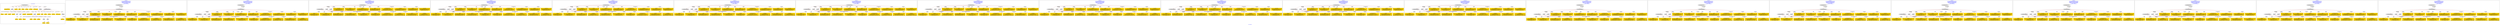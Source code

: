digraph n0 {
fontcolor="blue"
remincross="true"
label="s21-s-met.json"
subgraph cluster_0 {
label="1-correct model"
n2[style="filled",color="white",fillcolor="lightgray",label="CulturalHeritageObject1"];
n3[shape="plaintext",style="filled",fillcolor="gold",label="dateOfEndOfCreation"];
n4[style="filled",color="white",fillcolor="lightgray",label="Person1"];
n5[shape="plaintext",style="filled",fillcolor="gold",label="dimensions"];
n6[shape="plaintext",style="filled",fillcolor="gold",label="medium"];
n7[shape="plaintext",style="filled",fillcolor="gold",label="creditLine"];
n8[shape="plaintext",style="filled",fillcolor="gold",label="provenance"];
n9[shape="plaintext",style="filled",fillcolor="gold",label="artworkTitle"];
n10[shape="plaintext",style="filled",fillcolor="gold",label="accessionNumber"];
n11[style="filled",color="white",fillcolor="lightgray",label="Concept1"];
n12[style="filled",color="white",fillcolor="lightgray",label="CulturalHeritageObject2"];
n13[shape="plaintext",style="filled",fillcolor="gold",label="dateOfEndOfCreation"];
n14[style="filled",color="white",fillcolor="lightgray",label="Person2"];
n15[shape="plaintext",style="filled",fillcolor="gold",label="dimensions"];
n16[shape="plaintext",style="filled",fillcolor="gold",label="medium"];
n17[shape="plaintext",style="filled",fillcolor="gold",label="creditLine"];
n18[shape="plaintext",style="filled",fillcolor="gold",label="provenance"];
n19[shape="plaintext",style="filled",fillcolor="gold",label="artworkTitle"];
n20[shape="plaintext",style="filled",fillcolor="gold",label="accessionNumber"];
n21[style="filled",color="white",fillcolor="lightgray",label="Concept2"];
n22[shape="plaintext",style="filled",fillcolor="gold",label="nationality"];
n23[shape="plaintext",style="filled",fillcolor="gold",label="birthDate"];
n24[shape="plaintext",style="filled",fillcolor="gold",label="deathDate"];
n25[shape="plaintext",style="filled",fillcolor="gold",label="artistName"];
n26[style="filled",color="white",fillcolor="lightgray",label="Place2"];
n27[style="filled",color="white",fillcolor="lightgray",label="Place1"];
n28[shape="plaintext",style="filled",fillcolor="gold",label="nationality"];
n29[shape="plaintext",style="filled",fillcolor="gold",label="birthDate"];
n30[shape="plaintext",style="filled",fillcolor="gold",label="deathDate"];
n31[shape="plaintext",style="filled",fillcolor="gold",label="artistName"];
n32[style="filled",color="white",fillcolor="lightgray",label="Place3"];
n33[style="filled",color="white",fillcolor="lightgray",label="Place4"];
n34[shape="plaintext",style="filled",fillcolor="gold",label="deathPlace"];
n35[shape="plaintext",style="filled",fillcolor="gold",label="birthPlace"];
n36[shape="plaintext",style="filled",fillcolor="gold",label="birthPlace"];
n37[shape="plaintext",style="filled",fillcolor="gold",label="deathPlace"];
n38[shape="plaintext",style="filled",fillcolor="gold",label="classification"];
n39[shape="plaintext",style="filled",fillcolor="gold",label="classification"];
}
subgraph cluster_1 {
label="candidate 0\nlink coherence:0.8181818181818182\nnode coherence:0.8181818181818182\nconfidence:0.3820530264599475\nmapping score:0.5297079111768849\ncost:318.99975\n-precision:0.45-recall:0.27"
n41[style="filled",color="white",fillcolor="lightgray",label="CulturalHeritageObject1"];
n42[style="filled",color="white",fillcolor="lightgray",label="CulturalHeritageObject2"];
n43[style="filled",color="white",fillcolor="lightgray",label="Person1"];
n44[style="filled",color="white",fillcolor="lightgray",label="Concept1"];
n45[style="filled",color="white",fillcolor="lightgray",label="EuropeanaAggregation1"];
n46[shape="plaintext",style="filled",fillcolor="gold",label="nationality\n[Person,countryAssociatedWithThePerson,0.735]\n[CulturalHeritageObject,provenance,0.104]\n[Concept,prefLabel,0.097]\n[CulturalHeritageObject,title,0.064]"];
n47[shape="plaintext",style="filled",fillcolor="gold",label="artworkTitle\n[CulturalHeritageObject,description,0.403]\n[Person,biographicalInformation,0.394]\n[Concept,prefLabel,0.142]\n[CulturalHeritageObject,title,0.062]"];
n48[shape="plaintext",style="filled",fillcolor="gold",label="birthDate\n[Person,dateOfDeath,0.469]\n[CulturalHeritageObject,created,0.303]\n[CulturalHeritageObject,title,0.138]\n[Person,dateOfBirth,0.089]"];
n49[shape="plaintext",style="filled",fillcolor="gold",label="creditLine\n[CulturalHeritageObject,provenance,0.458]\n[CulturalHeritageObject,rights,0.255]\n[Person,nameOfThePerson,0.145]\n[Concept,prefLabel,0.142]"];
n50[shape="plaintext",style="filled",fillcolor="gold",label="classification\n[Person,biographicalInformation,0.334]\n[Concept,prefLabel,0.31]\n[CulturalHeritageObject,description,0.263]\n[CulturalHeritageObject,provenance,0.093]"];
n51[shape="plaintext",style="filled",fillcolor="gold",label="dimensions\n[CulturalHeritageObject,extent,0.75]\n[CulturalHeritageObject,accessionNumber,0.098]\n[CulturalHeritageObject,provenance,0.077]\n[CulturalHeritageObject,description,0.076]"];
n52[shape="plaintext",style="filled",fillcolor="gold",label="dateOfEndOfCreation\n[Person,dateOfDeath,0.493]\n[CulturalHeritageObject,created,0.244]\n[CulturalHeritageObject,accessionNumber,0.151]\n[CulturalHeritageObject,provenance,0.111]"];
n53[shape="plaintext",style="filled",fillcolor="gold",label="birthDate\n[Person,dateOfDeath,0.469]\n[CulturalHeritageObject,created,0.303]\n[CulturalHeritageObject,title,0.138]\n[Person,dateOfBirth,0.089]"];
n54[shape="plaintext",style="filled",fillcolor="gold",label="nationality\n[Person,countryAssociatedWithThePerson,0.735]\n[CulturalHeritageObject,provenance,0.104]\n[Concept,prefLabel,0.097]\n[CulturalHeritageObject,title,0.064]"];
n55[shape="plaintext",style="filled",fillcolor="gold",label="medium\n[CulturalHeritageObject,medium,0.559]\n[CulturalHeritageObject,provenance,0.177]\n[CulturalHeritageObject,description,0.152]\n[Person,biographicalInformation,0.112]"];
n56[shape="plaintext",style="filled",fillcolor="gold",label="dateOfEndOfCreation\n[Person,dateOfDeath,0.399]\n[CulturalHeritageObject,created,0.242]\n[CulturalHeritageObject,extent,0.202]\n[CulturalHeritageObject,accessionNumber,0.158]"];
n57[shape="plaintext",style="filled",fillcolor="gold",label="dimensions\n[CulturalHeritageObject,extent,0.75]\n[CulturalHeritageObject,accessionNumber,0.098]\n[CulturalHeritageObject,provenance,0.077]\n[CulturalHeritageObject,description,0.076]"];
n58[shape="plaintext",style="filled",fillcolor="gold",label="creditLine\n[CulturalHeritageObject,provenance,0.758]\n[Person,nameOfThePerson,0.09]\n[CulturalHeritageObject,description,0.085]\n[CulturalHeritageObject,title,0.067]"];
n59[shape="plaintext",style="filled",fillcolor="gold",label="medium\n[CulturalHeritageObject,medium,0.559]\n[CulturalHeritageObject,provenance,0.177]\n[CulturalHeritageObject,description,0.152]\n[Person,biographicalInformation,0.112]"];
n60[shape="plaintext",style="filled",fillcolor="gold",label="classification\n[Person,biographicalInformation,0.334]\n[Concept,prefLabel,0.31]\n[CulturalHeritageObject,description,0.263]\n[CulturalHeritageObject,provenance,0.093]"];
n61[shape="plaintext",style="filled",fillcolor="gold",label="birthPlace\n[CulturalHeritageObject,provenance,0.303]\n[CulturalHeritageObject,description,0.287]\n[Person,nameOfThePerson,0.268]\n[CulturalHeritageObject,accessionNumber,0.142]"];
n62[shape="plaintext",style="filled",fillcolor="gold",label="artworkTitle\n[CulturalHeritageObject,description,0.492]\n[Person,biographicalInformation,0.305]\n[CulturalHeritageObject,title,0.112]\n[WebResource,classLink,0.091]"];
n63[shape="plaintext",style="filled",fillcolor="gold",label="birthPlace\n[CulturalHeritageObject,provenance,0.303]\n[CulturalHeritageObject,description,0.287]\n[Person,nameOfThePerson,0.268]\n[CulturalHeritageObject,accessionNumber,0.142]"];
}
subgraph cluster_2 {
label="candidate 1\nlink coherence:0.8181818181818182\nnode coherence:0.8181818181818182\nconfidence:0.38111135297502635\nmapping score:0.5293940200152445\ncost:318.99975\n-precision:0.45-recall:0.27"
n65[style="filled",color="white",fillcolor="lightgray",label="CulturalHeritageObject1"];
n66[style="filled",color="white",fillcolor="lightgray",label="CulturalHeritageObject2"];
n67[style="filled",color="white",fillcolor="lightgray",label="Person1"];
n68[style="filled",color="white",fillcolor="lightgray",label="Concept1"];
n69[style="filled",color="white",fillcolor="lightgray",label="EuropeanaAggregation1"];
n70[shape="plaintext",style="filled",fillcolor="gold",label="nationality\n[Person,countryAssociatedWithThePerson,0.735]\n[CulturalHeritageObject,provenance,0.104]\n[Concept,prefLabel,0.097]\n[CulturalHeritageObject,title,0.064]"];
n71[shape="plaintext",style="filled",fillcolor="gold",label="artworkTitle\n[CulturalHeritageObject,description,0.403]\n[Person,biographicalInformation,0.394]\n[Concept,prefLabel,0.142]\n[CulturalHeritageObject,title,0.062]"];
n72[shape="plaintext",style="filled",fillcolor="gold",label="birthDate\n[Person,dateOfDeath,0.469]\n[CulturalHeritageObject,created,0.303]\n[CulturalHeritageObject,title,0.138]\n[Person,dateOfBirth,0.089]"];
n73[shape="plaintext",style="filled",fillcolor="gold",label="creditLine\n[CulturalHeritageObject,provenance,0.458]\n[CulturalHeritageObject,rights,0.255]\n[Person,nameOfThePerson,0.145]\n[Concept,prefLabel,0.142]"];
n74[shape="plaintext",style="filled",fillcolor="gold",label="classification\n[Person,biographicalInformation,0.334]\n[Concept,prefLabel,0.31]\n[CulturalHeritageObject,description,0.263]\n[CulturalHeritageObject,provenance,0.093]"];
n75[shape="plaintext",style="filled",fillcolor="gold",label="dimensions\n[CulturalHeritageObject,extent,0.75]\n[CulturalHeritageObject,accessionNumber,0.098]\n[CulturalHeritageObject,provenance,0.077]\n[CulturalHeritageObject,description,0.076]"];
n76[shape="plaintext",style="filled",fillcolor="gold",label="dateOfEndOfCreation\n[Person,dateOfDeath,0.493]\n[CulturalHeritageObject,created,0.244]\n[CulturalHeritageObject,accessionNumber,0.151]\n[CulturalHeritageObject,provenance,0.111]"];
n77[shape="plaintext",style="filled",fillcolor="gold",label="birthDate\n[Person,dateOfDeath,0.469]\n[CulturalHeritageObject,created,0.303]\n[CulturalHeritageObject,title,0.138]\n[Person,dateOfBirth,0.089]"];
n78[shape="plaintext",style="filled",fillcolor="gold",label="nationality\n[Person,countryAssociatedWithThePerson,0.735]\n[CulturalHeritageObject,provenance,0.104]\n[Concept,prefLabel,0.097]\n[CulturalHeritageObject,title,0.064]"];
n79[shape="plaintext",style="filled",fillcolor="gold",label="medium\n[CulturalHeritageObject,medium,0.559]\n[CulturalHeritageObject,provenance,0.177]\n[CulturalHeritageObject,description,0.152]\n[Person,biographicalInformation,0.112]"];
n80[shape="plaintext",style="filled",fillcolor="gold",label="dateOfEndOfCreation\n[Person,dateOfDeath,0.399]\n[CulturalHeritageObject,created,0.242]\n[CulturalHeritageObject,extent,0.202]\n[CulturalHeritageObject,accessionNumber,0.158]"];
n81[shape="plaintext",style="filled",fillcolor="gold",label="dimensions\n[CulturalHeritageObject,extent,0.75]\n[CulturalHeritageObject,accessionNumber,0.098]\n[CulturalHeritageObject,provenance,0.077]\n[CulturalHeritageObject,description,0.076]"];
n82[shape="plaintext",style="filled",fillcolor="gold",label="creditLine\n[CulturalHeritageObject,provenance,0.758]\n[Person,nameOfThePerson,0.09]\n[CulturalHeritageObject,description,0.085]\n[CulturalHeritageObject,title,0.067]"];
n83[shape="plaintext",style="filled",fillcolor="gold",label="medium\n[CulturalHeritageObject,medium,0.559]\n[CulturalHeritageObject,provenance,0.177]\n[CulturalHeritageObject,description,0.152]\n[Person,biographicalInformation,0.112]"];
n84[shape="plaintext",style="filled",fillcolor="gold",label="classification\n[Person,biographicalInformation,0.334]\n[Concept,prefLabel,0.31]\n[CulturalHeritageObject,description,0.263]\n[CulturalHeritageObject,provenance,0.093]"];
n85[shape="plaintext",style="filled",fillcolor="gold",label="birthPlace\n[CulturalHeritageObject,provenance,0.303]\n[CulturalHeritageObject,description,0.287]\n[Person,nameOfThePerson,0.268]\n[CulturalHeritageObject,accessionNumber,0.142]"];
n86[shape="plaintext",style="filled",fillcolor="gold",label="artworkTitle\n[CulturalHeritageObject,description,0.492]\n[Person,biographicalInformation,0.305]\n[CulturalHeritageObject,title,0.112]\n[WebResource,classLink,0.091]"];
n87[shape="plaintext",style="filled",fillcolor="gold",label="birthPlace\n[CulturalHeritageObject,provenance,0.303]\n[CulturalHeritageObject,description,0.287]\n[Person,nameOfThePerson,0.268]\n[CulturalHeritageObject,accessionNumber,0.142]"];
}
subgraph cluster_3 {
label="candidate 10\nlink coherence:0.8095238095238095\nnode coherence:0.8181818181818182\nconfidence:0.3820530264599475\nmapping score:0.5297079111768849\ncost:317.99985\n-precision:0.48-recall:0.27"
n89[style="filled",color="white",fillcolor="lightgray",label="CulturalHeritageObject1"];
n90[style="filled",color="white",fillcolor="lightgray",label="CulturalHeritageObject2"];
n91[style="filled",color="white",fillcolor="lightgray",label="Person1"];
n92[style="filled",color="white",fillcolor="lightgray",label="Concept1"];
n93[shape="plaintext",style="filled",fillcolor="gold",label="nationality\n[Person,countryAssociatedWithThePerson,0.735]\n[CulturalHeritageObject,provenance,0.104]\n[Concept,prefLabel,0.097]\n[CulturalHeritageObject,title,0.064]"];
n94[shape="plaintext",style="filled",fillcolor="gold",label="artworkTitle\n[CulturalHeritageObject,description,0.403]\n[Person,biographicalInformation,0.394]\n[Concept,prefLabel,0.142]\n[CulturalHeritageObject,title,0.062]"];
n95[shape="plaintext",style="filled",fillcolor="gold",label="birthDate\n[Person,dateOfDeath,0.469]\n[CulturalHeritageObject,created,0.303]\n[CulturalHeritageObject,title,0.138]\n[Person,dateOfBirth,0.089]"];
n96[shape="plaintext",style="filled",fillcolor="gold",label="creditLine\n[CulturalHeritageObject,provenance,0.458]\n[CulturalHeritageObject,rights,0.255]\n[Person,nameOfThePerson,0.145]\n[Concept,prefLabel,0.142]"];
n97[shape="plaintext",style="filled",fillcolor="gold",label="classification\n[Person,biographicalInformation,0.334]\n[Concept,prefLabel,0.31]\n[CulturalHeritageObject,description,0.263]\n[CulturalHeritageObject,provenance,0.093]"];
n98[shape="plaintext",style="filled",fillcolor="gold",label="dimensions\n[CulturalHeritageObject,extent,0.75]\n[CulturalHeritageObject,accessionNumber,0.098]\n[CulturalHeritageObject,provenance,0.077]\n[CulturalHeritageObject,description,0.076]"];
n99[shape="plaintext",style="filled",fillcolor="gold",label="dateOfEndOfCreation\n[Person,dateOfDeath,0.493]\n[CulturalHeritageObject,created,0.244]\n[CulturalHeritageObject,accessionNumber,0.151]\n[CulturalHeritageObject,provenance,0.111]"];
n100[shape="plaintext",style="filled",fillcolor="gold",label="birthDate\n[Person,dateOfDeath,0.469]\n[CulturalHeritageObject,created,0.303]\n[CulturalHeritageObject,title,0.138]\n[Person,dateOfBirth,0.089]"];
n101[shape="plaintext",style="filled",fillcolor="gold",label="nationality\n[Person,countryAssociatedWithThePerson,0.735]\n[CulturalHeritageObject,provenance,0.104]\n[Concept,prefLabel,0.097]\n[CulturalHeritageObject,title,0.064]"];
n102[shape="plaintext",style="filled",fillcolor="gold",label="medium\n[CulturalHeritageObject,medium,0.559]\n[CulturalHeritageObject,provenance,0.177]\n[CulturalHeritageObject,description,0.152]\n[Person,biographicalInformation,0.112]"];
n103[shape="plaintext",style="filled",fillcolor="gold",label="dateOfEndOfCreation\n[Person,dateOfDeath,0.399]\n[CulturalHeritageObject,created,0.242]\n[CulturalHeritageObject,extent,0.202]\n[CulturalHeritageObject,accessionNumber,0.158]"];
n104[shape="plaintext",style="filled",fillcolor="gold",label="dimensions\n[CulturalHeritageObject,extent,0.75]\n[CulturalHeritageObject,accessionNumber,0.098]\n[CulturalHeritageObject,provenance,0.077]\n[CulturalHeritageObject,description,0.076]"];
n105[shape="plaintext",style="filled",fillcolor="gold",label="creditLine\n[CulturalHeritageObject,provenance,0.758]\n[Person,nameOfThePerson,0.09]\n[CulturalHeritageObject,description,0.085]\n[CulturalHeritageObject,title,0.067]"];
n106[shape="plaintext",style="filled",fillcolor="gold",label="medium\n[CulturalHeritageObject,medium,0.559]\n[CulturalHeritageObject,provenance,0.177]\n[CulturalHeritageObject,description,0.152]\n[Person,biographicalInformation,0.112]"];
n107[shape="plaintext",style="filled",fillcolor="gold",label="classification\n[Person,biographicalInformation,0.334]\n[Concept,prefLabel,0.31]\n[CulturalHeritageObject,description,0.263]\n[CulturalHeritageObject,provenance,0.093]"];
n108[shape="plaintext",style="filled",fillcolor="gold",label="birthPlace\n[CulturalHeritageObject,provenance,0.303]\n[CulturalHeritageObject,description,0.287]\n[Person,nameOfThePerson,0.268]\n[CulturalHeritageObject,accessionNumber,0.142]"];
n109[shape="plaintext",style="filled",fillcolor="gold",label="artworkTitle\n[CulturalHeritageObject,description,0.492]\n[Person,biographicalInformation,0.305]\n[CulturalHeritageObject,title,0.112]\n[WebResource,classLink,0.091]"];
n110[shape="plaintext",style="filled",fillcolor="gold",label="birthPlace\n[CulturalHeritageObject,provenance,0.303]\n[CulturalHeritageObject,description,0.287]\n[Person,nameOfThePerson,0.268]\n[CulturalHeritageObject,accessionNumber,0.142]"];
}
subgraph cluster_4 {
label="candidate 11\nlink coherence:0.8095238095238095\nnode coherence:0.8181818181818182\nconfidence:0.38111135297502635\nmapping score:0.5293940200152445\ncost:317.99985\n-precision:0.48-recall:0.27"
n112[style="filled",color="white",fillcolor="lightgray",label="CulturalHeritageObject1"];
n113[style="filled",color="white",fillcolor="lightgray",label="CulturalHeritageObject2"];
n114[style="filled",color="white",fillcolor="lightgray",label="Person1"];
n115[style="filled",color="white",fillcolor="lightgray",label="Concept1"];
n116[shape="plaintext",style="filled",fillcolor="gold",label="nationality\n[Person,countryAssociatedWithThePerson,0.735]\n[CulturalHeritageObject,provenance,0.104]\n[Concept,prefLabel,0.097]\n[CulturalHeritageObject,title,0.064]"];
n117[shape="plaintext",style="filled",fillcolor="gold",label="artworkTitle\n[CulturalHeritageObject,description,0.403]\n[Person,biographicalInformation,0.394]\n[Concept,prefLabel,0.142]\n[CulturalHeritageObject,title,0.062]"];
n118[shape="plaintext",style="filled",fillcolor="gold",label="birthDate\n[Person,dateOfDeath,0.469]\n[CulturalHeritageObject,created,0.303]\n[CulturalHeritageObject,title,0.138]\n[Person,dateOfBirth,0.089]"];
n119[shape="plaintext",style="filled",fillcolor="gold",label="creditLine\n[CulturalHeritageObject,provenance,0.458]\n[CulturalHeritageObject,rights,0.255]\n[Person,nameOfThePerson,0.145]\n[Concept,prefLabel,0.142]"];
n120[shape="plaintext",style="filled",fillcolor="gold",label="classification\n[Person,biographicalInformation,0.334]\n[Concept,prefLabel,0.31]\n[CulturalHeritageObject,description,0.263]\n[CulturalHeritageObject,provenance,0.093]"];
n121[shape="plaintext",style="filled",fillcolor="gold",label="dimensions\n[CulturalHeritageObject,extent,0.75]\n[CulturalHeritageObject,accessionNumber,0.098]\n[CulturalHeritageObject,provenance,0.077]\n[CulturalHeritageObject,description,0.076]"];
n122[shape="plaintext",style="filled",fillcolor="gold",label="dateOfEndOfCreation\n[Person,dateOfDeath,0.493]\n[CulturalHeritageObject,created,0.244]\n[CulturalHeritageObject,accessionNumber,0.151]\n[CulturalHeritageObject,provenance,0.111]"];
n123[shape="plaintext",style="filled",fillcolor="gold",label="birthDate\n[Person,dateOfDeath,0.469]\n[CulturalHeritageObject,created,0.303]\n[CulturalHeritageObject,title,0.138]\n[Person,dateOfBirth,0.089]"];
n124[shape="plaintext",style="filled",fillcolor="gold",label="nationality\n[Person,countryAssociatedWithThePerson,0.735]\n[CulturalHeritageObject,provenance,0.104]\n[Concept,prefLabel,0.097]\n[CulturalHeritageObject,title,0.064]"];
n125[shape="plaintext",style="filled",fillcolor="gold",label="medium\n[CulturalHeritageObject,medium,0.559]\n[CulturalHeritageObject,provenance,0.177]\n[CulturalHeritageObject,description,0.152]\n[Person,biographicalInformation,0.112]"];
n126[shape="plaintext",style="filled",fillcolor="gold",label="dateOfEndOfCreation\n[Person,dateOfDeath,0.399]\n[CulturalHeritageObject,created,0.242]\n[CulturalHeritageObject,extent,0.202]\n[CulturalHeritageObject,accessionNumber,0.158]"];
n127[shape="plaintext",style="filled",fillcolor="gold",label="dimensions\n[CulturalHeritageObject,extent,0.75]\n[CulturalHeritageObject,accessionNumber,0.098]\n[CulturalHeritageObject,provenance,0.077]\n[CulturalHeritageObject,description,0.076]"];
n128[shape="plaintext",style="filled",fillcolor="gold",label="creditLine\n[CulturalHeritageObject,provenance,0.758]\n[Person,nameOfThePerson,0.09]\n[CulturalHeritageObject,description,0.085]\n[CulturalHeritageObject,title,0.067]"];
n129[shape="plaintext",style="filled",fillcolor="gold",label="medium\n[CulturalHeritageObject,medium,0.559]\n[CulturalHeritageObject,provenance,0.177]\n[CulturalHeritageObject,description,0.152]\n[Person,biographicalInformation,0.112]"];
n130[shape="plaintext",style="filled",fillcolor="gold",label="classification\n[Person,biographicalInformation,0.334]\n[Concept,prefLabel,0.31]\n[CulturalHeritageObject,description,0.263]\n[CulturalHeritageObject,provenance,0.093]"];
n131[shape="plaintext",style="filled",fillcolor="gold",label="birthPlace\n[CulturalHeritageObject,provenance,0.303]\n[CulturalHeritageObject,description,0.287]\n[Person,nameOfThePerson,0.268]\n[CulturalHeritageObject,accessionNumber,0.142]"];
n132[shape="plaintext",style="filled",fillcolor="gold",label="artworkTitle\n[CulturalHeritageObject,description,0.492]\n[Person,biographicalInformation,0.305]\n[CulturalHeritageObject,title,0.112]\n[WebResource,classLink,0.091]"];
n133[shape="plaintext",style="filled",fillcolor="gold",label="birthPlace\n[CulturalHeritageObject,provenance,0.303]\n[CulturalHeritageObject,description,0.287]\n[Person,nameOfThePerson,0.268]\n[CulturalHeritageObject,accessionNumber,0.142]"];
}
subgraph cluster_5 {
label="candidate 12\nlink coherence:0.8095238095238095\nnode coherence:0.8181818181818182\nconfidence:0.3781560215726782\nmapping score:0.5284089095477951\ncost:416.99985\n-precision:0.48-recall:0.27"
n135[style="filled",color="white",fillcolor="lightgray",label="CulturalHeritageObject1"];
n136[style="filled",color="white",fillcolor="lightgray",label="CulturalHeritageObject2"];
n137[style="filled",color="white",fillcolor="lightgray",label="Person1"];
n138[style="filled",color="white",fillcolor="lightgray",label="Concept1"];
n139[shape="plaintext",style="filled",fillcolor="gold",label="nationality\n[Person,countryAssociatedWithThePerson,0.735]\n[CulturalHeritageObject,provenance,0.104]\n[Concept,prefLabel,0.097]\n[CulturalHeritageObject,title,0.064]"];
n140[shape="plaintext",style="filled",fillcolor="gold",label="artworkTitle\n[CulturalHeritageObject,description,0.403]\n[Person,biographicalInformation,0.394]\n[Concept,prefLabel,0.142]\n[CulturalHeritageObject,title,0.062]"];
n141[shape="plaintext",style="filled",fillcolor="gold",label="birthDate\n[Person,dateOfDeath,0.469]\n[CulturalHeritageObject,created,0.303]\n[CulturalHeritageObject,title,0.138]\n[Person,dateOfBirth,0.089]"];
n142[shape="plaintext",style="filled",fillcolor="gold",label="creditLine\n[CulturalHeritageObject,provenance,0.458]\n[CulturalHeritageObject,rights,0.255]\n[Person,nameOfThePerson,0.145]\n[Concept,prefLabel,0.142]"];
n143[shape="plaintext",style="filled",fillcolor="gold",label="classification\n[Person,biographicalInformation,0.334]\n[Concept,prefLabel,0.31]\n[CulturalHeritageObject,description,0.263]\n[CulturalHeritageObject,provenance,0.093]"];
n144[shape="plaintext",style="filled",fillcolor="gold",label="dimensions\n[CulturalHeritageObject,extent,0.75]\n[CulturalHeritageObject,accessionNumber,0.098]\n[CulturalHeritageObject,provenance,0.077]\n[CulturalHeritageObject,description,0.076]"];
n145[shape="plaintext",style="filled",fillcolor="gold",label="dateOfEndOfCreation\n[Person,dateOfDeath,0.493]\n[CulturalHeritageObject,created,0.244]\n[CulturalHeritageObject,accessionNumber,0.151]\n[CulturalHeritageObject,provenance,0.111]"];
n146[shape="plaintext",style="filled",fillcolor="gold",label="birthDate\n[Person,dateOfDeath,0.469]\n[CulturalHeritageObject,created,0.303]\n[CulturalHeritageObject,title,0.138]\n[Person,dateOfBirth,0.089]"];
n147[shape="plaintext",style="filled",fillcolor="gold",label="nationality\n[Person,countryAssociatedWithThePerson,0.735]\n[CulturalHeritageObject,provenance,0.104]\n[Concept,prefLabel,0.097]\n[CulturalHeritageObject,title,0.064]"];
n148[shape="plaintext",style="filled",fillcolor="gold",label="medium\n[CulturalHeritageObject,medium,0.559]\n[CulturalHeritageObject,provenance,0.177]\n[CulturalHeritageObject,description,0.152]\n[Person,biographicalInformation,0.112]"];
n149[shape="plaintext",style="filled",fillcolor="gold",label="dateOfEndOfCreation\n[Person,dateOfDeath,0.399]\n[CulturalHeritageObject,created,0.242]\n[CulturalHeritageObject,extent,0.202]\n[CulturalHeritageObject,accessionNumber,0.158]"];
n150[shape="plaintext",style="filled",fillcolor="gold",label="dimensions\n[CulturalHeritageObject,extent,0.75]\n[CulturalHeritageObject,accessionNumber,0.098]\n[CulturalHeritageObject,provenance,0.077]\n[CulturalHeritageObject,description,0.076]"];
n151[shape="plaintext",style="filled",fillcolor="gold",label="creditLine\n[CulturalHeritageObject,provenance,0.758]\n[Person,nameOfThePerson,0.09]\n[CulturalHeritageObject,description,0.085]\n[CulturalHeritageObject,title,0.067]"];
n152[shape="plaintext",style="filled",fillcolor="gold",label="medium\n[CulturalHeritageObject,medium,0.559]\n[CulturalHeritageObject,provenance,0.177]\n[CulturalHeritageObject,description,0.152]\n[Person,biographicalInformation,0.112]"];
n153[shape="plaintext",style="filled",fillcolor="gold",label="birthPlace\n[CulturalHeritageObject,provenance,0.303]\n[CulturalHeritageObject,description,0.287]\n[Person,nameOfThePerson,0.268]\n[CulturalHeritageObject,accessionNumber,0.142]"];
n154[shape="plaintext",style="filled",fillcolor="gold",label="artworkTitle\n[CulturalHeritageObject,description,0.492]\n[Person,biographicalInformation,0.305]\n[CulturalHeritageObject,title,0.112]\n[WebResource,classLink,0.091]"];
n155[shape="plaintext",style="filled",fillcolor="gold",label="classification\n[Person,biographicalInformation,0.334]\n[Concept,prefLabel,0.31]\n[CulturalHeritageObject,description,0.263]\n[CulturalHeritageObject,provenance,0.093]"];
n156[shape="plaintext",style="filled",fillcolor="gold",label="birthPlace\n[CulturalHeritageObject,provenance,0.303]\n[CulturalHeritageObject,description,0.287]\n[Person,nameOfThePerson,0.268]\n[CulturalHeritageObject,accessionNumber,0.142]"];
}
subgraph cluster_6 {
label="candidate 13\nlink coherence:0.8095238095238095\nnode coherence:0.8181818181818182\nconfidence:0.3769391267065713\nmapping score:0.5280032779257594\ncost:317.99985\n-precision:0.43-recall:0.24"
n158[style="filled",color="white",fillcolor="lightgray",label="CulturalHeritageObject1"];
n159[style="filled",color="white",fillcolor="lightgray",label="CulturalHeritageObject2"];
n160[style="filled",color="white",fillcolor="lightgray",label="Person1"];
n161[style="filled",color="white",fillcolor="lightgray",label="Concept1"];
n162[shape="plaintext",style="filled",fillcolor="gold",label="nationality\n[Person,countryAssociatedWithThePerson,0.735]\n[CulturalHeritageObject,provenance,0.104]\n[Concept,prefLabel,0.097]\n[CulturalHeritageObject,title,0.064]"];
n163[shape="plaintext",style="filled",fillcolor="gold",label="artworkTitle\n[CulturalHeritageObject,description,0.403]\n[Person,biographicalInformation,0.394]\n[Concept,prefLabel,0.142]\n[CulturalHeritageObject,title,0.062]"];
n164[shape="plaintext",style="filled",fillcolor="gold",label="birthDate\n[Person,dateOfDeath,0.469]\n[CulturalHeritageObject,created,0.303]\n[CulturalHeritageObject,title,0.138]\n[Person,dateOfBirth,0.089]"];
n165[shape="plaintext",style="filled",fillcolor="gold",label="creditLine\n[CulturalHeritageObject,provenance,0.458]\n[CulturalHeritageObject,rights,0.255]\n[Person,nameOfThePerson,0.145]\n[Concept,prefLabel,0.142]"];
n166[shape="plaintext",style="filled",fillcolor="gold",label="classification\n[Person,biographicalInformation,0.334]\n[Concept,prefLabel,0.31]\n[CulturalHeritageObject,description,0.263]\n[CulturalHeritageObject,provenance,0.093]"];
n167[shape="plaintext",style="filled",fillcolor="gold",label="dimensions\n[CulturalHeritageObject,extent,0.75]\n[CulturalHeritageObject,accessionNumber,0.098]\n[CulturalHeritageObject,provenance,0.077]\n[CulturalHeritageObject,description,0.076]"];
n168[shape="plaintext",style="filled",fillcolor="gold",label="dateOfEndOfCreation\n[Person,dateOfDeath,0.399]\n[CulturalHeritageObject,created,0.242]\n[CulturalHeritageObject,extent,0.202]\n[CulturalHeritageObject,accessionNumber,0.158]"];
n169[shape="plaintext",style="filled",fillcolor="gold",label="birthDate\n[Person,dateOfDeath,0.469]\n[CulturalHeritageObject,created,0.303]\n[CulturalHeritageObject,title,0.138]\n[Person,dateOfBirth,0.089]"];
n170[shape="plaintext",style="filled",fillcolor="gold",label="nationality\n[Person,countryAssociatedWithThePerson,0.735]\n[CulturalHeritageObject,provenance,0.104]\n[Concept,prefLabel,0.097]\n[CulturalHeritageObject,title,0.064]"];
n171[shape="plaintext",style="filled",fillcolor="gold",label="medium\n[CulturalHeritageObject,medium,0.559]\n[CulturalHeritageObject,provenance,0.177]\n[CulturalHeritageObject,description,0.152]\n[Person,biographicalInformation,0.112]"];
n172[shape="plaintext",style="filled",fillcolor="gold",label="dateOfEndOfCreation\n[Person,dateOfDeath,0.493]\n[CulturalHeritageObject,created,0.244]\n[CulturalHeritageObject,accessionNumber,0.151]\n[CulturalHeritageObject,provenance,0.111]"];
n173[shape="plaintext",style="filled",fillcolor="gold",label="dimensions\n[CulturalHeritageObject,extent,0.75]\n[CulturalHeritageObject,accessionNumber,0.098]\n[CulturalHeritageObject,provenance,0.077]\n[CulturalHeritageObject,description,0.076]"];
n174[shape="plaintext",style="filled",fillcolor="gold",label="creditLine\n[CulturalHeritageObject,provenance,0.758]\n[Person,nameOfThePerson,0.09]\n[CulturalHeritageObject,description,0.085]\n[CulturalHeritageObject,title,0.067]"];
n175[shape="plaintext",style="filled",fillcolor="gold",label="medium\n[CulturalHeritageObject,medium,0.559]\n[CulturalHeritageObject,provenance,0.177]\n[CulturalHeritageObject,description,0.152]\n[Person,biographicalInformation,0.112]"];
n176[shape="plaintext",style="filled",fillcolor="gold",label="classification\n[Person,biographicalInformation,0.334]\n[Concept,prefLabel,0.31]\n[CulturalHeritageObject,description,0.263]\n[CulturalHeritageObject,provenance,0.093]"];
n177[shape="plaintext",style="filled",fillcolor="gold",label="birthPlace\n[CulturalHeritageObject,provenance,0.303]\n[CulturalHeritageObject,description,0.287]\n[Person,nameOfThePerson,0.268]\n[CulturalHeritageObject,accessionNumber,0.142]"];
n178[shape="plaintext",style="filled",fillcolor="gold",label="artworkTitle\n[CulturalHeritageObject,description,0.492]\n[Person,biographicalInformation,0.305]\n[CulturalHeritageObject,title,0.112]\n[WebResource,classLink,0.091]"];
n179[shape="plaintext",style="filled",fillcolor="gold",label="birthPlace\n[CulturalHeritageObject,provenance,0.303]\n[CulturalHeritageObject,description,0.287]\n[Person,nameOfThePerson,0.268]\n[CulturalHeritageObject,accessionNumber,0.142]"];
}
subgraph cluster_7 {
label="candidate 14\nlink coherence:0.8095238095238095\nnode coherence:0.8181818181818182\nconfidence:0.3759974532216501\nmapping score:0.527689386764119\ncost:317.99985\n-precision:0.43-recall:0.24"
n181[style="filled",color="white",fillcolor="lightgray",label="CulturalHeritageObject1"];
n182[style="filled",color="white",fillcolor="lightgray",label="CulturalHeritageObject2"];
n183[style="filled",color="white",fillcolor="lightgray",label="Person1"];
n184[style="filled",color="white",fillcolor="lightgray",label="Concept1"];
n185[shape="plaintext",style="filled",fillcolor="gold",label="nationality\n[Person,countryAssociatedWithThePerson,0.735]\n[CulturalHeritageObject,provenance,0.104]\n[Concept,prefLabel,0.097]\n[CulturalHeritageObject,title,0.064]"];
n186[shape="plaintext",style="filled",fillcolor="gold",label="artworkTitle\n[CulturalHeritageObject,description,0.403]\n[Person,biographicalInformation,0.394]\n[Concept,prefLabel,0.142]\n[CulturalHeritageObject,title,0.062]"];
n187[shape="plaintext",style="filled",fillcolor="gold",label="birthDate\n[Person,dateOfDeath,0.469]\n[CulturalHeritageObject,created,0.303]\n[CulturalHeritageObject,title,0.138]\n[Person,dateOfBirth,0.089]"];
n188[shape="plaintext",style="filled",fillcolor="gold",label="creditLine\n[CulturalHeritageObject,provenance,0.458]\n[CulturalHeritageObject,rights,0.255]\n[Person,nameOfThePerson,0.145]\n[Concept,prefLabel,0.142]"];
n189[shape="plaintext",style="filled",fillcolor="gold",label="classification\n[Person,biographicalInformation,0.334]\n[Concept,prefLabel,0.31]\n[CulturalHeritageObject,description,0.263]\n[CulturalHeritageObject,provenance,0.093]"];
n190[shape="plaintext",style="filled",fillcolor="gold",label="dimensions\n[CulturalHeritageObject,extent,0.75]\n[CulturalHeritageObject,accessionNumber,0.098]\n[CulturalHeritageObject,provenance,0.077]\n[CulturalHeritageObject,description,0.076]"];
n191[shape="plaintext",style="filled",fillcolor="gold",label="dateOfEndOfCreation\n[Person,dateOfDeath,0.399]\n[CulturalHeritageObject,created,0.242]\n[CulturalHeritageObject,extent,0.202]\n[CulturalHeritageObject,accessionNumber,0.158]"];
n192[shape="plaintext",style="filled",fillcolor="gold",label="birthDate\n[Person,dateOfDeath,0.469]\n[CulturalHeritageObject,created,0.303]\n[CulturalHeritageObject,title,0.138]\n[Person,dateOfBirth,0.089]"];
n193[shape="plaintext",style="filled",fillcolor="gold",label="nationality\n[Person,countryAssociatedWithThePerson,0.735]\n[CulturalHeritageObject,provenance,0.104]\n[Concept,prefLabel,0.097]\n[CulturalHeritageObject,title,0.064]"];
n194[shape="plaintext",style="filled",fillcolor="gold",label="medium\n[CulturalHeritageObject,medium,0.559]\n[CulturalHeritageObject,provenance,0.177]\n[CulturalHeritageObject,description,0.152]\n[Person,biographicalInformation,0.112]"];
n195[shape="plaintext",style="filled",fillcolor="gold",label="dateOfEndOfCreation\n[Person,dateOfDeath,0.493]\n[CulturalHeritageObject,created,0.244]\n[CulturalHeritageObject,accessionNumber,0.151]\n[CulturalHeritageObject,provenance,0.111]"];
n196[shape="plaintext",style="filled",fillcolor="gold",label="dimensions\n[CulturalHeritageObject,extent,0.75]\n[CulturalHeritageObject,accessionNumber,0.098]\n[CulturalHeritageObject,provenance,0.077]\n[CulturalHeritageObject,description,0.076]"];
n197[shape="plaintext",style="filled",fillcolor="gold",label="creditLine\n[CulturalHeritageObject,provenance,0.758]\n[Person,nameOfThePerson,0.09]\n[CulturalHeritageObject,description,0.085]\n[CulturalHeritageObject,title,0.067]"];
n198[shape="plaintext",style="filled",fillcolor="gold",label="medium\n[CulturalHeritageObject,medium,0.559]\n[CulturalHeritageObject,provenance,0.177]\n[CulturalHeritageObject,description,0.152]\n[Person,biographicalInformation,0.112]"];
n199[shape="plaintext",style="filled",fillcolor="gold",label="classification\n[Person,biographicalInformation,0.334]\n[Concept,prefLabel,0.31]\n[CulturalHeritageObject,description,0.263]\n[CulturalHeritageObject,provenance,0.093]"];
n200[shape="plaintext",style="filled",fillcolor="gold",label="birthPlace\n[CulturalHeritageObject,provenance,0.303]\n[CulturalHeritageObject,description,0.287]\n[Person,nameOfThePerson,0.268]\n[CulturalHeritageObject,accessionNumber,0.142]"];
n201[shape="plaintext",style="filled",fillcolor="gold",label="artworkTitle\n[CulturalHeritageObject,description,0.492]\n[Person,biographicalInformation,0.305]\n[CulturalHeritageObject,title,0.112]\n[WebResource,classLink,0.091]"];
n202[shape="plaintext",style="filled",fillcolor="gold",label="birthPlace\n[CulturalHeritageObject,provenance,0.303]\n[CulturalHeritageObject,description,0.287]\n[Person,nameOfThePerson,0.268]\n[CulturalHeritageObject,accessionNumber,0.142]"];
}
subgraph cluster_8 {
label="candidate 15\nlink coherence:0.8095238095238095\nnode coherence:0.8181818181818182\nconfidence:0.3730913332464005\nmapping score:0.5267206801057025\ncost:317.99985\n-precision:0.48-recall:0.27"
n204[style="filled",color="white",fillcolor="lightgray",label="CulturalHeritageObject1"];
n205[style="filled",color="white",fillcolor="lightgray",label="CulturalHeritageObject2"];
n206[style="filled",color="white",fillcolor="lightgray",label="Person1"];
n207[style="filled",color="white",fillcolor="lightgray",label="Concept1"];
n208[shape="plaintext",style="filled",fillcolor="gold",label="nationality\n[Person,countryAssociatedWithThePerson,0.735]\n[CulturalHeritageObject,provenance,0.104]\n[Concept,prefLabel,0.097]\n[CulturalHeritageObject,title,0.064]"];
n209[shape="plaintext",style="filled",fillcolor="gold",label="artworkTitle\n[CulturalHeritageObject,description,0.403]\n[Person,biographicalInformation,0.394]\n[Concept,prefLabel,0.142]\n[CulturalHeritageObject,title,0.062]"];
n210[shape="plaintext",style="filled",fillcolor="gold",label="birthDate\n[Person,dateOfDeath,0.469]\n[CulturalHeritageObject,created,0.303]\n[CulturalHeritageObject,title,0.138]\n[Person,dateOfBirth,0.089]"];
n211[shape="plaintext",style="filled",fillcolor="gold",label="creditLine\n[CulturalHeritageObject,provenance,0.458]\n[CulturalHeritageObject,rights,0.255]\n[Person,nameOfThePerson,0.145]\n[Concept,prefLabel,0.142]"];
n212[shape="plaintext",style="filled",fillcolor="gold",label="classification\n[Person,biographicalInformation,0.334]\n[Concept,prefLabel,0.31]\n[CulturalHeritageObject,description,0.263]\n[CulturalHeritageObject,provenance,0.093]"];
n213[shape="plaintext",style="filled",fillcolor="gold",label="dimensions\n[CulturalHeritageObject,extent,0.75]\n[CulturalHeritageObject,accessionNumber,0.098]\n[CulturalHeritageObject,provenance,0.077]\n[CulturalHeritageObject,description,0.076]"];
n214[shape="plaintext",style="filled",fillcolor="gold",label="dateOfEndOfCreation\n[Person,dateOfDeath,0.493]\n[CulturalHeritageObject,created,0.244]\n[CulturalHeritageObject,accessionNumber,0.151]\n[CulturalHeritageObject,provenance,0.111]"];
n215[shape="plaintext",style="filled",fillcolor="gold",label="birthDate\n[Person,dateOfDeath,0.469]\n[CulturalHeritageObject,created,0.303]\n[CulturalHeritageObject,title,0.138]\n[Person,dateOfBirth,0.089]"];
n216[shape="plaintext",style="filled",fillcolor="gold",label="nationality\n[Person,countryAssociatedWithThePerson,0.735]\n[CulturalHeritageObject,provenance,0.104]\n[Concept,prefLabel,0.097]\n[CulturalHeritageObject,title,0.064]"];
n217[shape="plaintext",style="filled",fillcolor="gold",label="medium\n[CulturalHeritageObject,medium,0.559]\n[CulturalHeritageObject,provenance,0.177]\n[CulturalHeritageObject,description,0.152]\n[Person,biographicalInformation,0.112]"];
n218[shape="plaintext",style="filled",fillcolor="gold",label="birthPlace\n[CulturalHeritageObject,provenance,0.303]\n[CulturalHeritageObject,description,0.287]\n[Person,nameOfThePerson,0.268]\n[CulturalHeritageObject,accessionNumber,0.142]"];
n219[shape="plaintext",style="filled",fillcolor="gold",label="dateOfEndOfCreation\n[Person,dateOfDeath,0.399]\n[CulturalHeritageObject,created,0.242]\n[CulturalHeritageObject,extent,0.202]\n[CulturalHeritageObject,accessionNumber,0.158]"];
n220[shape="plaintext",style="filled",fillcolor="gold",label="dimensions\n[CulturalHeritageObject,extent,0.75]\n[CulturalHeritageObject,accessionNumber,0.098]\n[CulturalHeritageObject,provenance,0.077]\n[CulturalHeritageObject,description,0.076]"];
n221[shape="plaintext",style="filled",fillcolor="gold",label="creditLine\n[CulturalHeritageObject,provenance,0.758]\n[Person,nameOfThePerson,0.09]\n[CulturalHeritageObject,description,0.085]\n[CulturalHeritageObject,title,0.067]"];
n222[shape="plaintext",style="filled",fillcolor="gold",label="medium\n[CulturalHeritageObject,medium,0.559]\n[CulturalHeritageObject,provenance,0.177]\n[CulturalHeritageObject,description,0.152]\n[Person,biographicalInformation,0.112]"];
n223[shape="plaintext",style="filled",fillcolor="gold",label="classification\n[Person,biographicalInformation,0.334]\n[Concept,prefLabel,0.31]\n[CulturalHeritageObject,description,0.263]\n[CulturalHeritageObject,provenance,0.093]"];
n224[shape="plaintext",style="filled",fillcolor="gold",label="birthPlace\n[CulturalHeritageObject,provenance,0.303]\n[CulturalHeritageObject,description,0.287]\n[Person,nameOfThePerson,0.268]\n[CulturalHeritageObject,accessionNumber,0.142]"];
n225[shape="plaintext",style="filled",fillcolor="gold",label="artworkTitle\n[CulturalHeritageObject,description,0.492]\n[Person,biographicalInformation,0.305]\n[CulturalHeritageObject,title,0.112]\n[WebResource,classLink,0.091]"];
}
subgraph cluster_9 {
label="candidate 16\nlink coherence:0.8095238095238095\nnode coherence:0.8181818181818182\nconfidence:0.37304212181930196\nmapping score:0.5267042762966697\ncost:416.99985\n-precision:0.43-recall:0.24"
n227[style="filled",color="white",fillcolor="lightgray",label="CulturalHeritageObject1"];
n228[style="filled",color="white",fillcolor="lightgray",label="CulturalHeritageObject2"];
n229[style="filled",color="white",fillcolor="lightgray",label="Person1"];
n230[style="filled",color="white",fillcolor="lightgray",label="Concept1"];
n231[shape="plaintext",style="filled",fillcolor="gold",label="nationality\n[Person,countryAssociatedWithThePerson,0.735]\n[CulturalHeritageObject,provenance,0.104]\n[Concept,prefLabel,0.097]\n[CulturalHeritageObject,title,0.064]"];
n232[shape="plaintext",style="filled",fillcolor="gold",label="artworkTitle\n[CulturalHeritageObject,description,0.403]\n[Person,biographicalInformation,0.394]\n[Concept,prefLabel,0.142]\n[CulturalHeritageObject,title,0.062]"];
n233[shape="plaintext",style="filled",fillcolor="gold",label="birthDate\n[Person,dateOfDeath,0.469]\n[CulturalHeritageObject,created,0.303]\n[CulturalHeritageObject,title,0.138]\n[Person,dateOfBirth,0.089]"];
n234[shape="plaintext",style="filled",fillcolor="gold",label="creditLine\n[CulturalHeritageObject,provenance,0.458]\n[CulturalHeritageObject,rights,0.255]\n[Person,nameOfThePerson,0.145]\n[Concept,prefLabel,0.142]"];
n235[shape="plaintext",style="filled",fillcolor="gold",label="classification\n[Person,biographicalInformation,0.334]\n[Concept,prefLabel,0.31]\n[CulturalHeritageObject,description,0.263]\n[CulturalHeritageObject,provenance,0.093]"];
n236[shape="plaintext",style="filled",fillcolor="gold",label="dimensions\n[CulturalHeritageObject,extent,0.75]\n[CulturalHeritageObject,accessionNumber,0.098]\n[CulturalHeritageObject,provenance,0.077]\n[CulturalHeritageObject,description,0.076]"];
n237[shape="plaintext",style="filled",fillcolor="gold",label="dateOfEndOfCreation\n[Person,dateOfDeath,0.399]\n[CulturalHeritageObject,created,0.242]\n[CulturalHeritageObject,extent,0.202]\n[CulturalHeritageObject,accessionNumber,0.158]"];
n238[shape="plaintext",style="filled",fillcolor="gold",label="birthDate\n[Person,dateOfDeath,0.469]\n[CulturalHeritageObject,created,0.303]\n[CulturalHeritageObject,title,0.138]\n[Person,dateOfBirth,0.089]"];
n239[shape="plaintext",style="filled",fillcolor="gold",label="nationality\n[Person,countryAssociatedWithThePerson,0.735]\n[CulturalHeritageObject,provenance,0.104]\n[Concept,prefLabel,0.097]\n[CulturalHeritageObject,title,0.064]"];
n240[shape="plaintext",style="filled",fillcolor="gold",label="medium\n[CulturalHeritageObject,medium,0.559]\n[CulturalHeritageObject,provenance,0.177]\n[CulturalHeritageObject,description,0.152]\n[Person,biographicalInformation,0.112]"];
n241[shape="plaintext",style="filled",fillcolor="gold",label="dateOfEndOfCreation\n[Person,dateOfDeath,0.493]\n[CulturalHeritageObject,created,0.244]\n[CulturalHeritageObject,accessionNumber,0.151]\n[CulturalHeritageObject,provenance,0.111]"];
n242[shape="plaintext",style="filled",fillcolor="gold",label="dimensions\n[CulturalHeritageObject,extent,0.75]\n[CulturalHeritageObject,accessionNumber,0.098]\n[CulturalHeritageObject,provenance,0.077]\n[CulturalHeritageObject,description,0.076]"];
n243[shape="plaintext",style="filled",fillcolor="gold",label="creditLine\n[CulturalHeritageObject,provenance,0.758]\n[Person,nameOfThePerson,0.09]\n[CulturalHeritageObject,description,0.085]\n[CulturalHeritageObject,title,0.067]"];
n244[shape="plaintext",style="filled",fillcolor="gold",label="medium\n[CulturalHeritageObject,medium,0.559]\n[CulturalHeritageObject,provenance,0.177]\n[CulturalHeritageObject,description,0.152]\n[Person,biographicalInformation,0.112]"];
n245[shape="plaintext",style="filled",fillcolor="gold",label="birthPlace\n[CulturalHeritageObject,provenance,0.303]\n[CulturalHeritageObject,description,0.287]\n[Person,nameOfThePerson,0.268]\n[CulturalHeritageObject,accessionNumber,0.142]"];
n246[shape="plaintext",style="filled",fillcolor="gold",label="artworkTitle\n[CulturalHeritageObject,description,0.492]\n[Person,biographicalInformation,0.305]\n[CulturalHeritageObject,title,0.112]\n[WebResource,classLink,0.091]"];
n247[shape="plaintext",style="filled",fillcolor="gold",label="classification\n[Person,biographicalInformation,0.334]\n[Concept,prefLabel,0.31]\n[CulturalHeritageObject,description,0.263]\n[CulturalHeritageObject,provenance,0.093]"];
n248[shape="plaintext",style="filled",fillcolor="gold",label="birthPlace\n[CulturalHeritageObject,provenance,0.303]\n[CulturalHeritageObject,description,0.287]\n[Person,nameOfThePerson,0.268]\n[CulturalHeritageObject,accessionNumber,0.142]"];
}
subgraph cluster_10 {
label="candidate 17\nlink coherence:0.8095238095238095\nnode coherence:0.8181818181818182\nconfidence:0.372122904818492\nmapping score:0.526397870629733\ncost:317.99985\n-precision:0.38-recall:0.22"
n250[style="filled",color="white",fillcolor="lightgray",label="CulturalHeritageObject1"];
n251[style="filled",color="white",fillcolor="lightgray",label="CulturalHeritageObject2"];
n252[style="filled",color="white",fillcolor="lightgray",label="Person1"];
n253[style="filled",color="white",fillcolor="lightgray",label="Concept1"];
n254[shape="plaintext",style="filled",fillcolor="gold",label="nationality\n[Person,countryAssociatedWithThePerson,0.735]\n[CulturalHeritageObject,provenance,0.104]\n[Concept,prefLabel,0.097]\n[CulturalHeritageObject,title,0.064]"];
n255[shape="plaintext",style="filled",fillcolor="gold",label="artworkTitle\n[CulturalHeritageObject,description,0.403]\n[Person,biographicalInformation,0.394]\n[Concept,prefLabel,0.142]\n[CulturalHeritageObject,title,0.062]"];
n256[shape="plaintext",style="filled",fillcolor="gold",label="birthDate\n[Person,dateOfDeath,0.469]\n[CulturalHeritageObject,created,0.303]\n[CulturalHeritageObject,title,0.138]\n[Person,dateOfBirth,0.089]"];
n257[shape="plaintext",style="filled",fillcolor="gold",label="creditLine\n[CulturalHeritageObject,provenance,0.458]\n[CulturalHeritageObject,rights,0.255]\n[Person,nameOfThePerson,0.145]\n[Concept,prefLabel,0.142]"];
n258[shape="plaintext",style="filled",fillcolor="gold",label="nationality\n[Person,countryAssociatedWithThePerson,0.735]\n[CulturalHeritageObject,provenance,0.104]\n[Concept,prefLabel,0.097]\n[CulturalHeritageObject,title,0.064]"];
n259[shape="plaintext",style="filled",fillcolor="gold",label="dimensions\n[CulturalHeritageObject,extent,0.75]\n[CulturalHeritageObject,accessionNumber,0.098]\n[CulturalHeritageObject,provenance,0.077]\n[CulturalHeritageObject,description,0.076]"];
n260[shape="plaintext",style="filled",fillcolor="gold",label="dateOfEndOfCreation\n[Person,dateOfDeath,0.493]\n[CulturalHeritageObject,created,0.244]\n[CulturalHeritageObject,accessionNumber,0.151]\n[CulturalHeritageObject,provenance,0.111]"];
n261[shape="plaintext",style="filled",fillcolor="gold",label="birthDate\n[Person,dateOfDeath,0.469]\n[CulturalHeritageObject,created,0.303]\n[CulturalHeritageObject,title,0.138]\n[Person,dateOfBirth,0.089]"];
n262[shape="plaintext",style="filled",fillcolor="gold",label="medium\n[CulturalHeritageObject,medium,0.559]\n[CulturalHeritageObject,provenance,0.177]\n[CulturalHeritageObject,description,0.152]\n[Person,biographicalInformation,0.112]"];
n263[shape="plaintext",style="filled",fillcolor="gold",label="dateOfEndOfCreation\n[Person,dateOfDeath,0.399]\n[CulturalHeritageObject,created,0.242]\n[CulturalHeritageObject,extent,0.202]\n[CulturalHeritageObject,accessionNumber,0.158]"];
n264[shape="plaintext",style="filled",fillcolor="gold",label="dimensions\n[CulturalHeritageObject,extent,0.75]\n[CulturalHeritageObject,accessionNumber,0.098]\n[CulturalHeritageObject,provenance,0.077]\n[CulturalHeritageObject,description,0.076]"];
n265[shape="plaintext",style="filled",fillcolor="gold",label="creditLine\n[CulturalHeritageObject,provenance,0.758]\n[Person,nameOfThePerson,0.09]\n[CulturalHeritageObject,description,0.085]\n[CulturalHeritageObject,title,0.067]"];
n266[shape="plaintext",style="filled",fillcolor="gold",label="medium\n[CulturalHeritageObject,medium,0.559]\n[CulturalHeritageObject,provenance,0.177]\n[CulturalHeritageObject,description,0.152]\n[Person,biographicalInformation,0.112]"];
n267[shape="plaintext",style="filled",fillcolor="gold",label="classification\n[Person,biographicalInformation,0.334]\n[Concept,prefLabel,0.31]\n[CulturalHeritageObject,description,0.263]\n[CulturalHeritageObject,provenance,0.093]"];
n268[shape="plaintext",style="filled",fillcolor="gold",label="birthPlace\n[CulturalHeritageObject,provenance,0.303]\n[CulturalHeritageObject,description,0.287]\n[Person,nameOfThePerson,0.268]\n[CulturalHeritageObject,accessionNumber,0.142]"];
n269[shape="plaintext",style="filled",fillcolor="gold",label="artworkTitle\n[CulturalHeritageObject,description,0.492]\n[Person,biographicalInformation,0.305]\n[CulturalHeritageObject,title,0.112]\n[WebResource,classLink,0.091]"];
n270[shape="plaintext",style="filled",fillcolor="gold",label="classification\n[Person,biographicalInformation,0.334]\n[Concept,prefLabel,0.31]\n[CulturalHeritageObject,description,0.263]\n[CulturalHeritageObject,provenance,0.093]"];
n271[shape="plaintext",style="filled",fillcolor="gold",label="birthPlace\n[CulturalHeritageObject,provenance,0.303]\n[CulturalHeritageObject,description,0.287]\n[Person,nameOfThePerson,0.268]\n[CulturalHeritageObject,accessionNumber,0.142]"];
}
subgraph cluster_11 {
label="candidate 18\nlink coherence:0.8095238095238095\nnode coherence:0.8181818181818182\nconfidence:0.36919432835913113\nmapping score:0.5254216784766127\ncost:416.99985\n-precision:0.48-recall:0.27"
n273[style="filled",color="white",fillcolor="lightgray",label="CulturalHeritageObject1"];
n274[style="filled",color="white",fillcolor="lightgray",label="CulturalHeritageObject2"];
n275[style="filled",color="white",fillcolor="lightgray",label="Person1"];
n276[style="filled",color="white",fillcolor="lightgray",label="Concept1"];
n277[shape="plaintext",style="filled",fillcolor="gold",label="nationality\n[Person,countryAssociatedWithThePerson,0.735]\n[CulturalHeritageObject,provenance,0.104]\n[Concept,prefLabel,0.097]\n[CulturalHeritageObject,title,0.064]"];
n278[shape="plaintext",style="filled",fillcolor="gold",label="artworkTitle\n[CulturalHeritageObject,description,0.403]\n[Person,biographicalInformation,0.394]\n[Concept,prefLabel,0.142]\n[CulturalHeritageObject,title,0.062]"];
n279[shape="plaintext",style="filled",fillcolor="gold",label="birthDate\n[Person,dateOfDeath,0.469]\n[CulturalHeritageObject,created,0.303]\n[CulturalHeritageObject,title,0.138]\n[Person,dateOfBirth,0.089]"];
n280[shape="plaintext",style="filled",fillcolor="gold",label="creditLine\n[CulturalHeritageObject,provenance,0.458]\n[CulturalHeritageObject,rights,0.255]\n[Person,nameOfThePerson,0.145]\n[Concept,prefLabel,0.142]"];
n281[shape="plaintext",style="filled",fillcolor="gold",label="classification\n[Person,biographicalInformation,0.334]\n[Concept,prefLabel,0.31]\n[CulturalHeritageObject,description,0.263]\n[CulturalHeritageObject,provenance,0.093]"];
n282[shape="plaintext",style="filled",fillcolor="gold",label="dimensions\n[CulturalHeritageObject,extent,0.75]\n[CulturalHeritageObject,accessionNumber,0.098]\n[CulturalHeritageObject,provenance,0.077]\n[CulturalHeritageObject,description,0.076]"];
n283[shape="plaintext",style="filled",fillcolor="gold",label="dateOfEndOfCreation\n[Person,dateOfDeath,0.493]\n[CulturalHeritageObject,created,0.244]\n[CulturalHeritageObject,accessionNumber,0.151]\n[CulturalHeritageObject,provenance,0.111]"];
n284[shape="plaintext",style="filled",fillcolor="gold",label="birthDate\n[Person,dateOfDeath,0.469]\n[CulturalHeritageObject,created,0.303]\n[CulturalHeritageObject,title,0.138]\n[Person,dateOfBirth,0.089]"];
n285[shape="plaintext",style="filled",fillcolor="gold",label="nationality\n[Person,countryAssociatedWithThePerson,0.735]\n[CulturalHeritageObject,provenance,0.104]\n[Concept,prefLabel,0.097]\n[CulturalHeritageObject,title,0.064]"];
n286[shape="plaintext",style="filled",fillcolor="gold",label="medium\n[CulturalHeritageObject,medium,0.559]\n[CulturalHeritageObject,provenance,0.177]\n[CulturalHeritageObject,description,0.152]\n[Person,biographicalInformation,0.112]"];
n287[shape="plaintext",style="filled",fillcolor="gold",label="birthPlace\n[CulturalHeritageObject,provenance,0.303]\n[CulturalHeritageObject,description,0.287]\n[Person,nameOfThePerson,0.268]\n[CulturalHeritageObject,accessionNumber,0.142]"];
n288[shape="plaintext",style="filled",fillcolor="gold",label="dateOfEndOfCreation\n[Person,dateOfDeath,0.399]\n[CulturalHeritageObject,created,0.242]\n[CulturalHeritageObject,extent,0.202]\n[CulturalHeritageObject,accessionNumber,0.158]"];
n289[shape="plaintext",style="filled",fillcolor="gold",label="dimensions\n[CulturalHeritageObject,extent,0.75]\n[CulturalHeritageObject,accessionNumber,0.098]\n[CulturalHeritageObject,provenance,0.077]\n[CulturalHeritageObject,description,0.076]"];
n290[shape="plaintext",style="filled",fillcolor="gold",label="creditLine\n[CulturalHeritageObject,provenance,0.758]\n[Person,nameOfThePerson,0.09]\n[CulturalHeritageObject,description,0.085]\n[CulturalHeritageObject,title,0.067]"];
n291[shape="plaintext",style="filled",fillcolor="gold",label="medium\n[CulturalHeritageObject,medium,0.559]\n[CulturalHeritageObject,provenance,0.177]\n[CulturalHeritageObject,description,0.152]\n[Person,biographicalInformation,0.112]"];
n292[shape="plaintext",style="filled",fillcolor="gold",label="birthPlace\n[CulturalHeritageObject,provenance,0.303]\n[CulturalHeritageObject,description,0.287]\n[Person,nameOfThePerson,0.268]\n[CulturalHeritageObject,accessionNumber,0.142]"];
n293[shape="plaintext",style="filled",fillcolor="gold",label="artworkTitle\n[CulturalHeritageObject,description,0.492]\n[Person,biographicalInformation,0.305]\n[CulturalHeritageObject,title,0.112]\n[WebResource,classLink,0.091]"];
n294[shape="plaintext",style="filled",fillcolor="gold",label="classification\n[Person,biographicalInformation,0.334]\n[Concept,prefLabel,0.31]\n[CulturalHeritageObject,description,0.263]\n[CulturalHeritageObject,provenance,0.093]"];
}
subgraph cluster_12 {
label="candidate 19\nlink coherence:0.8095238095238095\nnode coherence:0.8181818181818182\nconfidence:0.36797743349302425\nmapping score:0.5250160468545771\ncost:317.99985\n-precision:0.43-recall:0.24"
n296[style="filled",color="white",fillcolor="lightgray",label="CulturalHeritageObject1"];
n297[style="filled",color="white",fillcolor="lightgray",label="CulturalHeritageObject2"];
n298[style="filled",color="white",fillcolor="lightgray",label="Person1"];
n299[style="filled",color="white",fillcolor="lightgray",label="Concept1"];
n300[shape="plaintext",style="filled",fillcolor="gold",label="nationality\n[Person,countryAssociatedWithThePerson,0.735]\n[CulturalHeritageObject,provenance,0.104]\n[Concept,prefLabel,0.097]\n[CulturalHeritageObject,title,0.064]"];
n301[shape="plaintext",style="filled",fillcolor="gold",label="artworkTitle\n[CulturalHeritageObject,description,0.403]\n[Person,biographicalInformation,0.394]\n[Concept,prefLabel,0.142]\n[CulturalHeritageObject,title,0.062]"];
n302[shape="plaintext",style="filled",fillcolor="gold",label="birthDate\n[Person,dateOfDeath,0.469]\n[CulturalHeritageObject,created,0.303]\n[CulturalHeritageObject,title,0.138]\n[Person,dateOfBirth,0.089]"];
n303[shape="plaintext",style="filled",fillcolor="gold",label="creditLine\n[CulturalHeritageObject,provenance,0.458]\n[CulturalHeritageObject,rights,0.255]\n[Person,nameOfThePerson,0.145]\n[Concept,prefLabel,0.142]"];
n304[shape="plaintext",style="filled",fillcolor="gold",label="classification\n[Person,biographicalInformation,0.334]\n[Concept,prefLabel,0.31]\n[CulturalHeritageObject,description,0.263]\n[CulturalHeritageObject,provenance,0.093]"];
n305[shape="plaintext",style="filled",fillcolor="gold",label="dimensions\n[CulturalHeritageObject,extent,0.75]\n[CulturalHeritageObject,accessionNumber,0.098]\n[CulturalHeritageObject,provenance,0.077]\n[CulturalHeritageObject,description,0.076]"];
n306[shape="plaintext",style="filled",fillcolor="gold",label="dateOfEndOfCreation\n[Person,dateOfDeath,0.399]\n[CulturalHeritageObject,created,0.242]\n[CulturalHeritageObject,extent,0.202]\n[CulturalHeritageObject,accessionNumber,0.158]"];
n307[shape="plaintext",style="filled",fillcolor="gold",label="birthDate\n[Person,dateOfDeath,0.469]\n[CulturalHeritageObject,created,0.303]\n[CulturalHeritageObject,title,0.138]\n[Person,dateOfBirth,0.089]"];
n308[shape="plaintext",style="filled",fillcolor="gold",label="nationality\n[Person,countryAssociatedWithThePerson,0.735]\n[CulturalHeritageObject,provenance,0.104]\n[Concept,prefLabel,0.097]\n[CulturalHeritageObject,title,0.064]"];
n309[shape="plaintext",style="filled",fillcolor="gold",label="medium\n[CulturalHeritageObject,medium,0.559]\n[CulturalHeritageObject,provenance,0.177]\n[CulturalHeritageObject,description,0.152]\n[Person,biographicalInformation,0.112]"];
n310[shape="plaintext",style="filled",fillcolor="gold",label="birthPlace\n[CulturalHeritageObject,provenance,0.303]\n[CulturalHeritageObject,description,0.287]\n[Person,nameOfThePerson,0.268]\n[CulturalHeritageObject,accessionNumber,0.142]"];
n311[shape="plaintext",style="filled",fillcolor="gold",label="dateOfEndOfCreation\n[Person,dateOfDeath,0.493]\n[CulturalHeritageObject,created,0.244]\n[CulturalHeritageObject,accessionNumber,0.151]\n[CulturalHeritageObject,provenance,0.111]"];
n312[shape="plaintext",style="filled",fillcolor="gold",label="dimensions\n[CulturalHeritageObject,extent,0.75]\n[CulturalHeritageObject,accessionNumber,0.098]\n[CulturalHeritageObject,provenance,0.077]\n[CulturalHeritageObject,description,0.076]"];
n313[shape="plaintext",style="filled",fillcolor="gold",label="creditLine\n[CulturalHeritageObject,provenance,0.758]\n[Person,nameOfThePerson,0.09]\n[CulturalHeritageObject,description,0.085]\n[CulturalHeritageObject,title,0.067]"];
n314[shape="plaintext",style="filled",fillcolor="gold",label="medium\n[CulturalHeritageObject,medium,0.559]\n[CulturalHeritageObject,provenance,0.177]\n[CulturalHeritageObject,description,0.152]\n[Person,biographicalInformation,0.112]"];
n315[shape="plaintext",style="filled",fillcolor="gold",label="classification\n[Person,biographicalInformation,0.334]\n[Concept,prefLabel,0.31]\n[CulturalHeritageObject,description,0.263]\n[CulturalHeritageObject,provenance,0.093]"];
n316[shape="plaintext",style="filled",fillcolor="gold",label="birthPlace\n[CulturalHeritageObject,provenance,0.303]\n[CulturalHeritageObject,description,0.287]\n[Person,nameOfThePerson,0.268]\n[CulturalHeritageObject,accessionNumber,0.142]"];
n317[shape="plaintext",style="filled",fillcolor="gold",label="artworkTitle\n[CulturalHeritageObject,description,0.492]\n[Person,biographicalInformation,0.305]\n[CulturalHeritageObject,title,0.112]\n[WebResource,classLink,0.091]"];
}
subgraph cluster_13 {
label="candidate 2\nlink coherence:0.8181818181818182\nnode coherence:0.8181818181818182\nconfidence:0.3781560215726782\nmapping score:0.5284089095477951\ncost:417.99975\n-precision:0.45-recall:0.27"
n319[style="filled",color="white",fillcolor="lightgray",label="CulturalHeritageObject1"];
n320[style="filled",color="white",fillcolor="lightgray",label="CulturalHeritageObject2"];
n321[style="filled",color="white",fillcolor="lightgray",label="Person1"];
n322[style="filled",color="white",fillcolor="lightgray",label="Concept1"];
n323[style="filled",color="white",fillcolor="lightgray",label="EuropeanaAggregation1"];
n324[shape="plaintext",style="filled",fillcolor="gold",label="nationality\n[Person,countryAssociatedWithThePerson,0.735]\n[CulturalHeritageObject,provenance,0.104]\n[Concept,prefLabel,0.097]\n[CulturalHeritageObject,title,0.064]"];
n325[shape="plaintext",style="filled",fillcolor="gold",label="artworkTitle\n[CulturalHeritageObject,description,0.403]\n[Person,biographicalInformation,0.394]\n[Concept,prefLabel,0.142]\n[CulturalHeritageObject,title,0.062]"];
n326[shape="plaintext",style="filled",fillcolor="gold",label="birthDate\n[Person,dateOfDeath,0.469]\n[CulturalHeritageObject,created,0.303]\n[CulturalHeritageObject,title,0.138]\n[Person,dateOfBirth,0.089]"];
n327[shape="plaintext",style="filled",fillcolor="gold",label="creditLine\n[CulturalHeritageObject,provenance,0.458]\n[CulturalHeritageObject,rights,0.255]\n[Person,nameOfThePerson,0.145]\n[Concept,prefLabel,0.142]"];
n328[shape="plaintext",style="filled",fillcolor="gold",label="classification\n[Person,biographicalInformation,0.334]\n[Concept,prefLabel,0.31]\n[CulturalHeritageObject,description,0.263]\n[CulturalHeritageObject,provenance,0.093]"];
n329[shape="plaintext",style="filled",fillcolor="gold",label="dimensions\n[CulturalHeritageObject,extent,0.75]\n[CulturalHeritageObject,accessionNumber,0.098]\n[CulturalHeritageObject,provenance,0.077]\n[CulturalHeritageObject,description,0.076]"];
n330[shape="plaintext",style="filled",fillcolor="gold",label="dateOfEndOfCreation\n[Person,dateOfDeath,0.493]\n[CulturalHeritageObject,created,0.244]\n[CulturalHeritageObject,accessionNumber,0.151]\n[CulturalHeritageObject,provenance,0.111]"];
n331[shape="plaintext",style="filled",fillcolor="gold",label="birthDate\n[Person,dateOfDeath,0.469]\n[CulturalHeritageObject,created,0.303]\n[CulturalHeritageObject,title,0.138]\n[Person,dateOfBirth,0.089]"];
n332[shape="plaintext",style="filled",fillcolor="gold",label="nationality\n[Person,countryAssociatedWithThePerson,0.735]\n[CulturalHeritageObject,provenance,0.104]\n[Concept,prefLabel,0.097]\n[CulturalHeritageObject,title,0.064]"];
n333[shape="plaintext",style="filled",fillcolor="gold",label="medium\n[CulturalHeritageObject,medium,0.559]\n[CulturalHeritageObject,provenance,0.177]\n[CulturalHeritageObject,description,0.152]\n[Person,biographicalInformation,0.112]"];
n334[shape="plaintext",style="filled",fillcolor="gold",label="dateOfEndOfCreation\n[Person,dateOfDeath,0.399]\n[CulturalHeritageObject,created,0.242]\n[CulturalHeritageObject,extent,0.202]\n[CulturalHeritageObject,accessionNumber,0.158]"];
n335[shape="plaintext",style="filled",fillcolor="gold",label="dimensions\n[CulturalHeritageObject,extent,0.75]\n[CulturalHeritageObject,accessionNumber,0.098]\n[CulturalHeritageObject,provenance,0.077]\n[CulturalHeritageObject,description,0.076]"];
n336[shape="plaintext",style="filled",fillcolor="gold",label="creditLine\n[CulturalHeritageObject,provenance,0.758]\n[Person,nameOfThePerson,0.09]\n[CulturalHeritageObject,description,0.085]\n[CulturalHeritageObject,title,0.067]"];
n337[shape="plaintext",style="filled",fillcolor="gold",label="medium\n[CulturalHeritageObject,medium,0.559]\n[CulturalHeritageObject,provenance,0.177]\n[CulturalHeritageObject,description,0.152]\n[Person,biographicalInformation,0.112]"];
n338[shape="plaintext",style="filled",fillcolor="gold",label="birthPlace\n[CulturalHeritageObject,provenance,0.303]\n[CulturalHeritageObject,description,0.287]\n[Person,nameOfThePerson,0.268]\n[CulturalHeritageObject,accessionNumber,0.142]"];
n339[shape="plaintext",style="filled",fillcolor="gold",label="artworkTitle\n[CulturalHeritageObject,description,0.492]\n[Person,biographicalInformation,0.305]\n[CulturalHeritageObject,title,0.112]\n[WebResource,classLink,0.091]"];
n340[shape="plaintext",style="filled",fillcolor="gold",label="classification\n[Person,biographicalInformation,0.334]\n[Concept,prefLabel,0.31]\n[CulturalHeritageObject,description,0.263]\n[CulturalHeritageObject,provenance,0.093]"];
n341[shape="plaintext",style="filled",fillcolor="gold",label="birthPlace\n[CulturalHeritageObject,provenance,0.303]\n[CulturalHeritageObject,description,0.287]\n[Person,nameOfThePerson,0.268]\n[CulturalHeritageObject,accessionNumber,0.142]"];
}
subgraph cluster_14 {
label="candidate 3\nlink coherence:0.8181818181818182\nnode coherence:0.8181818181818182\nconfidence:0.3769391267065713\nmapping score:0.5280032779257594\ncost:318.99975\n-precision:0.41-recall:0.24"
n343[style="filled",color="white",fillcolor="lightgray",label="CulturalHeritageObject1"];
n344[style="filled",color="white",fillcolor="lightgray",label="CulturalHeritageObject2"];
n345[style="filled",color="white",fillcolor="lightgray",label="Person1"];
n346[style="filled",color="white",fillcolor="lightgray",label="Concept1"];
n347[style="filled",color="white",fillcolor="lightgray",label="EuropeanaAggregation1"];
n348[shape="plaintext",style="filled",fillcolor="gold",label="nationality\n[Person,countryAssociatedWithThePerson,0.735]\n[CulturalHeritageObject,provenance,0.104]\n[Concept,prefLabel,0.097]\n[CulturalHeritageObject,title,0.064]"];
n349[shape="plaintext",style="filled",fillcolor="gold",label="artworkTitle\n[CulturalHeritageObject,description,0.403]\n[Person,biographicalInformation,0.394]\n[Concept,prefLabel,0.142]\n[CulturalHeritageObject,title,0.062]"];
n350[shape="plaintext",style="filled",fillcolor="gold",label="birthDate\n[Person,dateOfDeath,0.469]\n[CulturalHeritageObject,created,0.303]\n[CulturalHeritageObject,title,0.138]\n[Person,dateOfBirth,0.089]"];
n351[shape="plaintext",style="filled",fillcolor="gold",label="creditLine\n[CulturalHeritageObject,provenance,0.458]\n[CulturalHeritageObject,rights,0.255]\n[Person,nameOfThePerson,0.145]\n[Concept,prefLabel,0.142]"];
n352[shape="plaintext",style="filled",fillcolor="gold",label="classification\n[Person,biographicalInformation,0.334]\n[Concept,prefLabel,0.31]\n[CulturalHeritageObject,description,0.263]\n[CulturalHeritageObject,provenance,0.093]"];
n353[shape="plaintext",style="filled",fillcolor="gold",label="dimensions\n[CulturalHeritageObject,extent,0.75]\n[CulturalHeritageObject,accessionNumber,0.098]\n[CulturalHeritageObject,provenance,0.077]\n[CulturalHeritageObject,description,0.076]"];
n354[shape="plaintext",style="filled",fillcolor="gold",label="dateOfEndOfCreation\n[Person,dateOfDeath,0.399]\n[CulturalHeritageObject,created,0.242]\n[CulturalHeritageObject,extent,0.202]\n[CulturalHeritageObject,accessionNumber,0.158]"];
n355[shape="plaintext",style="filled",fillcolor="gold",label="birthDate\n[Person,dateOfDeath,0.469]\n[CulturalHeritageObject,created,0.303]\n[CulturalHeritageObject,title,0.138]\n[Person,dateOfBirth,0.089]"];
n356[shape="plaintext",style="filled",fillcolor="gold",label="nationality\n[Person,countryAssociatedWithThePerson,0.735]\n[CulturalHeritageObject,provenance,0.104]\n[Concept,prefLabel,0.097]\n[CulturalHeritageObject,title,0.064]"];
n357[shape="plaintext",style="filled",fillcolor="gold",label="medium\n[CulturalHeritageObject,medium,0.559]\n[CulturalHeritageObject,provenance,0.177]\n[CulturalHeritageObject,description,0.152]\n[Person,biographicalInformation,0.112]"];
n358[shape="plaintext",style="filled",fillcolor="gold",label="dateOfEndOfCreation\n[Person,dateOfDeath,0.493]\n[CulturalHeritageObject,created,0.244]\n[CulturalHeritageObject,accessionNumber,0.151]\n[CulturalHeritageObject,provenance,0.111]"];
n359[shape="plaintext",style="filled",fillcolor="gold",label="dimensions\n[CulturalHeritageObject,extent,0.75]\n[CulturalHeritageObject,accessionNumber,0.098]\n[CulturalHeritageObject,provenance,0.077]\n[CulturalHeritageObject,description,0.076]"];
n360[shape="plaintext",style="filled",fillcolor="gold",label="creditLine\n[CulturalHeritageObject,provenance,0.758]\n[Person,nameOfThePerson,0.09]\n[CulturalHeritageObject,description,0.085]\n[CulturalHeritageObject,title,0.067]"];
n361[shape="plaintext",style="filled",fillcolor="gold",label="medium\n[CulturalHeritageObject,medium,0.559]\n[CulturalHeritageObject,provenance,0.177]\n[CulturalHeritageObject,description,0.152]\n[Person,biographicalInformation,0.112]"];
n362[shape="plaintext",style="filled",fillcolor="gold",label="classification\n[Person,biographicalInformation,0.334]\n[Concept,prefLabel,0.31]\n[CulturalHeritageObject,description,0.263]\n[CulturalHeritageObject,provenance,0.093]"];
n363[shape="plaintext",style="filled",fillcolor="gold",label="birthPlace\n[CulturalHeritageObject,provenance,0.303]\n[CulturalHeritageObject,description,0.287]\n[Person,nameOfThePerson,0.268]\n[CulturalHeritageObject,accessionNumber,0.142]"];
n364[shape="plaintext",style="filled",fillcolor="gold",label="artworkTitle\n[CulturalHeritageObject,description,0.492]\n[Person,biographicalInformation,0.305]\n[CulturalHeritageObject,title,0.112]\n[WebResource,classLink,0.091]"];
n365[shape="plaintext",style="filled",fillcolor="gold",label="birthPlace\n[CulturalHeritageObject,provenance,0.303]\n[CulturalHeritageObject,description,0.287]\n[Person,nameOfThePerson,0.268]\n[CulturalHeritageObject,accessionNumber,0.142]"];
}
subgraph cluster_15 {
label="candidate 4\nlink coherence:0.8181818181818182\nnode coherence:0.8181818181818182\nconfidence:0.3759974532216501\nmapping score:0.527689386764119\ncost:318.99975\n-precision:0.41-recall:0.24"
n367[style="filled",color="white",fillcolor="lightgray",label="CulturalHeritageObject1"];
n368[style="filled",color="white",fillcolor="lightgray",label="CulturalHeritageObject2"];
n369[style="filled",color="white",fillcolor="lightgray",label="Person1"];
n370[style="filled",color="white",fillcolor="lightgray",label="Concept1"];
n371[style="filled",color="white",fillcolor="lightgray",label="EuropeanaAggregation1"];
n372[shape="plaintext",style="filled",fillcolor="gold",label="nationality\n[Person,countryAssociatedWithThePerson,0.735]\n[CulturalHeritageObject,provenance,0.104]\n[Concept,prefLabel,0.097]\n[CulturalHeritageObject,title,0.064]"];
n373[shape="plaintext",style="filled",fillcolor="gold",label="artworkTitle\n[CulturalHeritageObject,description,0.403]\n[Person,biographicalInformation,0.394]\n[Concept,prefLabel,0.142]\n[CulturalHeritageObject,title,0.062]"];
n374[shape="plaintext",style="filled",fillcolor="gold",label="birthDate\n[Person,dateOfDeath,0.469]\n[CulturalHeritageObject,created,0.303]\n[CulturalHeritageObject,title,0.138]\n[Person,dateOfBirth,0.089]"];
n375[shape="plaintext",style="filled",fillcolor="gold",label="creditLine\n[CulturalHeritageObject,provenance,0.458]\n[CulturalHeritageObject,rights,0.255]\n[Person,nameOfThePerson,0.145]\n[Concept,prefLabel,0.142]"];
n376[shape="plaintext",style="filled",fillcolor="gold",label="classification\n[Person,biographicalInformation,0.334]\n[Concept,prefLabel,0.31]\n[CulturalHeritageObject,description,0.263]\n[CulturalHeritageObject,provenance,0.093]"];
n377[shape="plaintext",style="filled",fillcolor="gold",label="dimensions\n[CulturalHeritageObject,extent,0.75]\n[CulturalHeritageObject,accessionNumber,0.098]\n[CulturalHeritageObject,provenance,0.077]\n[CulturalHeritageObject,description,0.076]"];
n378[shape="plaintext",style="filled",fillcolor="gold",label="dateOfEndOfCreation\n[Person,dateOfDeath,0.399]\n[CulturalHeritageObject,created,0.242]\n[CulturalHeritageObject,extent,0.202]\n[CulturalHeritageObject,accessionNumber,0.158]"];
n379[shape="plaintext",style="filled",fillcolor="gold",label="birthDate\n[Person,dateOfDeath,0.469]\n[CulturalHeritageObject,created,0.303]\n[CulturalHeritageObject,title,0.138]\n[Person,dateOfBirth,0.089]"];
n380[shape="plaintext",style="filled",fillcolor="gold",label="nationality\n[Person,countryAssociatedWithThePerson,0.735]\n[CulturalHeritageObject,provenance,0.104]\n[Concept,prefLabel,0.097]\n[CulturalHeritageObject,title,0.064]"];
n381[shape="plaintext",style="filled",fillcolor="gold",label="medium\n[CulturalHeritageObject,medium,0.559]\n[CulturalHeritageObject,provenance,0.177]\n[CulturalHeritageObject,description,0.152]\n[Person,biographicalInformation,0.112]"];
n382[shape="plaintext",style="filled",fillcolor="gold",label="dateOfEndOfCreation\n[Person,dateOfDeath,0.493]\n[CulturalHeritageObject,created,0.244]\n[CulturalHeritageObject,accessionNumber,0.151]\n[CulturalHeritageObject,provenance,0.111]"];
n383[shape="plaintext",style="filled",fillcolor="gold",label="dimensions\n[CulturalHeritageObject,extent,0.75]\n[CulturalHeritageObject,accessionNumber,0.098]\n[CulturalHeritageObject,provenance,0.077]\n[CulturalHeritageObject,description,0.076]"];
n384[shape="plaintext",style="filled",fillcolor="gold",label="creditLine\n[CulturalHeritageObject,provenance,0.758]\n[Person,nameOfThePerson,0.09]\n[CulturalHeritageObject,description,0.085]\n[CulturalHeritageObject,title,0.067]"];
n385[shape="plaintext",style="filled",fillcolor="gold",label="medium\n[CulturalHeritageObject,medium,0.559]\n[CulturalHeritageObject,provenance,0.177]\n[CulturalHeritageObject,description,0.152]\n[Person,biographicalInformation,0.112]"];
n386[shape="plaintext",style="filled",fillcolor="gold",label="classification\n[Person,biographicalInformation,0.334]\n[Concept,prefLabel,0.31]\n[CulturalHeritageObject,description,0.263]\n[CulturalHeritageObject,provenance,0.093]"];
n387[shape="plaintext",style="filled",fillcolor="gold",label="birthPlace\n[CulturalHeritageObject,provenance,0.303]\n[CulturalHeritageObject,description,0.287]\n[Person,nameOfThePerson,0.268]\n[CulturalHeritageObject,accessionNumber,0.142]"];
n388[shape="plaintext",style="filled",fillcolor="gold",label="artworkTitle\n[CulturalHeritageObject,description,0.492]\n[Person,biographicalInformation,0.305]\n[CulturalHeritageObject,title,0.112]\n[WebResource,classLink,0.091]"];
n389[shape="plaintext",style="filled",fillcolor="gold",label="birthPlace\n[CulturalHeritageObject,provenance,0.303]\n[CulturalHeritageObject,description,0.287]\n[Person,nameOfThePerson,0.268]\n[CulturalHeritageObject,accessionNumber,0.142]"];
}
subgraph cluster_16 {
label="candidate 5\nlink coherence:0.8181818181818182\nnode coherence:0.8181818181818182\nconfidence:0.3730913332464005\nmapping score:0.5267206801057025\ncost:318.99975\n-precision:0.45-recall:0.27"
n391[style="filled",color="white",fillcolor="lightgray",label="CulturalHeritageObject1"];
n392[style="filled",color="white",fillcolor="lightgray",label="CulturalHeritageObject2"];
n393[style="filled",color="white",fillcolor="lightgray",label="Person1"];
n394[style="filled",color="white",fillcolor="lightgray",label="Concept1"];
n395[style="filled",color="white",fillcolor="lightgray",label="EuropeanaAggregation1"];
n396[shape="plaintext",style="filled",fillcolor="gold",label="nationality\n[Person,countryAssociatedWithThePerson,0.735]\n[CulturalHeritageObject,provenance,0.104]\n[Concept,prefLabel,0.097]\n[CulturalHeritageObject,title,0.064]"];
n397[shape="plaintext",style="filled",fillcolor="gold",label="artworkTitle\n[CulturalHeritageObject,description,0.403]\n[Person,biographicalInformation,0.394]\n[Concept,prefLabel,0.142]\n[CulturalHeritageObject,title,0.062]"];
n398[shape="plaintext",style="filled",fillcolor="gold",label="birthDate\n[Person,dateOfDeath,0.469]\n[CulturalHeritageObject,created,0.303]\n[CulturalHeritageObject,title,0.138]\n[Person,dateOfBirth,0.089]"];
n399[shape="plaintext",style="filled",fillcolor="gold",label="creditLine\n[CulturalHeritageObject,provenance,0.458]\n[CulturalHeritageObject,rights,0.255]\n[Person,nameOfThePerson,0.145]\n[Concept,prefLabel,0.142]"];
n400[shape="plaintext",style="filled",fillcolor="gold",label="classification\n[Person,biographicalInformation,0.334]\n[Concept,prefLabel,0.31]\n[CulturalHeritageObject,description,0.263]\n[CulturalHeritageObject,provenance,0.093]"];
n401[shape="plaintext",style="filled",fillcolor="gold",label="dimensions\n[CulturalHeritageObject,extent,0.75]\n[CulturalHeritageObject,accessionNumber,0.098]\n[CulturalHeritageObject,provenance,0.077]\n[CulturalHeritageObject,description,0.076]"];
n402[shape="plaintext",style="filled",fillcolor="gold",label="dateOfEndOfCreation\n[Person,dateOfDeath,0.493]\n[CulturalHeritageObject,created,0.244]\n[CulturalHeritageObject,accessionNumber,0.151]\n[CulturalHeritageObject,provenance,0.111]"];
n403[shape="plaintext",style="filled",fillcolor="gold",label="birthDate\n[Person,dateOfDeath,0.469]\n[CulturalHeritageObject,created,0.303]\n[CulturalHeritageObject,title,0.138]\n[Person,dateOfBirth,0.089]"];
n404[shape="plaintext",style="filled",fillcolor="gold",label="nationality\n[Person,countryAssociatedWithThePerson,0.735]\n[CulturalHeritageObject,provenance,0.104]\n[Concept,prefLabel,0.097]\n[CulturalHeritageObject,title,0.064]"];
n405[shape="plaintext",style="filled",fillcolor="gold",label="medium\n[CulturalHeritageObject,medium,0.559]\n[CulturalHeritageObject,provenance,0.177]\n[CulturalHeritageObject,description,0.152]\n[Person,biographicalInformation,0.112]"];
n406[shape="plaintext",style="filled",fillcolor="gold",label="birthPlace\n[CulturalHeritageObject,provenance,0.303]\n[CulturalHeritageObject,description,0.287]\n[Person,nameOfThePerson,0.268]\n[CulturalHeritageObject,accessionNumber,0.142]"];
n407[shape="plaintext",style="filled",fillcolor="gold",label="dateOfEndOfCreation\n[Person,dateOfDeath,0.399]\n[CulturalHeritageObject,created,0.242]\n[CulturalHeritageObject,extent,0.202]\n[CulturalHeritageObject,accessionNumber,0.158]"];
n408[shape="plaintext",style="filled",fillcolor="gold",label="dimensions\n[CulturalHeritageObject,extent,0.75]\n[CulturalHeritageObject,accessionNumber,0.098]\n[CulturalHeritageObject,provenance,0.077]\n[CulturalHeritageObject,description,0.076]"];
n409[shape="plaintext",style="filled",fillcolor="gold",label="creditLine\n[CulturalHeritageObject,provenance,0.758]\n[Person,nameOfThePerson,0.09]\n[CulturalHeritageObject,description,0.085]\n[CulturalHeritageObject,title,0.067]"];
n410[shape="plaintext",style="filled",fillcolor="gold",label="medium\n[CulturalHeritageObject,medium,0.559]\n[CulturalHeritageObject,provenance,0.177]\n[CulturalHeritageObject,description,0.152]\n[Person,biographicalInformation,0.112]"];
n411[shape="plaintext",style="filled",fillcolor="gold",label="classification\n[Person,biographicalInformation,0.334]\n[Concept,prefLabel,0.31]\n[CulturalHeritageObject,description,0.263]\n[CulturalHeritageObject,provenance,0.093]"];
n412[shape="plaintext",style="filled",fillcolor="gold",label="birthPlace\n[CulturalHeritageObject,provenance,0.303]\n[CulturalHeritageObject,description,0.287]\n[Person,nameOfThePerson,0.268]\n[CulturalHeritageObject,accessionNumber,0.142]"];
n413[shape="plaintext",style="filled",fillcolor="gold",label="artworkTitle\n[CulturalHeritageObject,description,0.492]\n[Person,biographicalInformation,0.305]\n[CulturalHeritageObject,title,0.112]\n[WebResource,classLink,0.091]"];
}
subgraph cluster_17 {
label="candidate 6\nlink coherence:0.8181818181818182\nnode coherence:0.8181818181818182\nconfidence:0.37304212181930196\nmapping score:0.5267042762966697\ncost:417.99975\n-precision:0.41-recall:0.24"
n415[style="filled",color="white",fillcolor="lightgray",label="CulturalHeritageObject1"];
n416[style="filled",color="white",fillcolor="lightgray",label="CulturalHeritageObject2"];
n417[style="filled",color="white",fillcolor="lightgray",label="Person1"];
n418[style="filled",color="white",fillcolor="lightgray",label="Concept1"];
n419[style="filled",color="white",fillcolor="lightgray",label="EuropeanaAggregation1"];
n420[shape="plaintext",style="filled",fillcolor="gold",label="nationality\n[Person,countryAssociatedWithThePerson,0.735]\n[CulturalHeritageObject,provenance,0.104]\n[Concept,prefLabel,0.097]\n[CulturalHeritageObject,title,0.064]"];
n421[shape="plaintext",style="filled",fillcolor="gold",label="artworkTitle\n[CulturalHeritageObject,description,0.403]\n[Person,biographicalInformation,0.394]\n[Concept,prefLabel,0.142]\n[CulturalHeritageObject,title,0.062]"];
n422[shape="plaintext",style="filled",fillcolor="gold",label="birthDate\n[Person,dateOfDeath,0.469]\n[CulturalHeritageObject,created,0.303]\n[CulturalHeritageObject,title,0.138]\n[Person,dateOfBirth,0.089]"];
n423[shape="plaintext",style="filled",fillcolor="gold",label="creditLine\n[CulturalHeritageObject,provenance,0.458]\n[CulturalHeritageObject,rights,0.255]\n[Person,nameOfThePerson,0.145]\n[Concept,prefLabel,0.142]"];
n424[shape="plaintext",style="filled",fillcolor="gold",label="classification\n[Person,biographicalInformation,0.334]\n[Concept,prefLabel,0.31]\n[CulturalHeritageObject,description,0.263]\n[CulturalHeritageObject,provenance,0.093]"];
n425[shape="plaintext",style="filled",fillcolor="gold",label="dimensions\n[CulturalHeritageObject,extent,0.75]\n[CulturalHeritageObject,accessionNumber,0.098]\n[CulturalHeritageObject,provenance,0.077]\n[CulturalHeritageObject,description,0.076]"];
n426[shape="plaintext",style="filled",fillcolor="gold",label="dateOfEndOfCreation\n[Person,dateOfDeath,0.399]\n[CulturalHeritageObject,created,0.242]\n[CulturalHeritageObject,extent,0.202]\n[CulturalHeritageObject,accessionNumber,0.158]"];
n427[shape="plaintext",style="filled",fillcolor="gold",label="birthDate\n[Person,dateOfDeath,0.469]\n[CulturalHeritageObject,created,0.303]\n[CulturalHeritageObject,title,0.138]\n[Person,dateOfBirth,0.089]"];
n428[shape="plaintext",style="filled",fillcolor="gold",label="nationality\n[Person,countryAssociatedWithThePerson,0.735]\n[CulturalHeritageObject,provenance,0.104]\n[Concept,prefLabel,0.097]\n[CulturalHeritageObject,title,0.064]"];
n429[shape="plaintext",style="filled",fillcolor="gold",label="medium\n[CulturalHeritageObject,medium,0.559]\n[CulturalHeritageObject,provenance,0.177]\n[CulturalHeritageObject,description,0.152]\n[Person,biographicalInformation,0.112]"];
n430[shape="plaintext",style="filled",fillcolor="gold",label="dateOfEndOfCreation\n[Person,dateOfDeath,0.493]\n[CulturalHeritageObject,created,0.244]\n[CulturalHeritageObject,accessionNumber,0.151]\n[CulturalHeritageObject,provenance,0.111]"];
n431[shape="plaintext",style="filled",fillcolor="gold",label="dimensions\n[CulturalHeritageObject,extent,0.75]\n[CulturalHeritageObject,accessionNumber,0.098]\n[CulturalHeritageObject,provenance,0.077]\n[CulturalHeritageObject,description,0.076]"];
n432[shape="plaintext",style="filled",fillcolor="gold",label="creditLine\n[CulturalHeritageObject,provenance,0.758]\n[Person,nameOfThePerson,0.09]\n[CulturalHeritageObject,description,0.085]\n[CulturalHeritageObject,title,0.067]"];
n433[shape="plaintext",style="filled",fillcolor="gold",label="medium\n[CulturalHeritageObject,medium,0.559]\n[CulturalHeritageObject,provenance,0.177]\n[CulturalHeritageObject,description,0.152]\n[Person,biographicalInformation,0.112]"];
n434[shape="plaintext",style="filled",fillcolor="gold",label="birthPlace\n[CulturalHeritageObject,provenance,0.303]\n[CulturalHeritageObject,description,0.287]\n[Person,nameOfThePerson,0.268]\n[CulturalHeritageObject,accessionNumber,0.142]"];
n435[shape="plaintext",style="filled",fillcolor="gold",label="artworkTitle\n[CulturalHeritageObject,description,0.492]\n[Person,biographicalInformation,0.305]\n[CulturalHeritageObject,title,0.112]\n[WebResource,classLink,0.091]"];
n436[shape="plaintext",style="filled",fillcolor="gold",label="classification\n[Person,biographicalInformation,0.334]\n[Concept,prefLabel,0.31]\n[CulturalHeritageObject,description,0.263]\n[CulturalHeritageObject,provenance,0.093]"];
n437[shape="plaintext",style="filled",fillcolor="gold",label="birthPlace\n[CulturalHeritageObject,provenance,0.303]\n[CulturalHeritageObject,description,0.287]\n[Person,nameOfThePerson,0.268]\n[CulturalHeritageObject,accessionNumber,0.142]"];
}
subgraph cluster_18 {
label="candidate 7\nlink coherence:0.8181818181818182\nnode coherence:0.8181818181818182\nconfidence:0.372122904818492\nmapping score:0.526397870629733\ncost:318.99975\n-precision:0.36-recall:0.22"
n439[style="filled",color="white",fillcolor="lightgray",label="CulturalHeritageObject1"];
n440[style="filled",color="white",fillcolor="lightgray",label="CulturalHeritageObject2"];
n441[style="filled",color="white",fillcolor="lightgray",label="Person1"];
n442[style="filled",color="white",fillcolor="lightgray",label="Concept1"];
n443[style="filled",color="white",fillcolor="lightgray",label="EuropeanaAggregation1"];
n444[shape="plaintext",style="filled",fillcolor="gold",label="nationality\n[Person,countryAssociatedWithThePerson,0.735]\n[CulturalHeritageObject,provenance,0.104]\n[Concept,prefLabel,0.097]\n[CulturalHeritageObject,title,0.064]"];
n445[shape="plaintext",style="filled",fillcolor="gold",label="artworkTitle\n[CulturalHeritageObject,description,0.403]\n[Person,biographicalInformation,0.394]\n[Concept,prefLabel,0.142]\n[CulturalHeritageObject,title,0.062]"];
n446[shape="plaintext",style="filled",fillcolor="gold",label="birthDate\n[Person,dateOfDeath,0.469]\n[CulturalHeritageObject,created,0.303]\n[CulturalHeritageObject,title,0.138]\n[Person,dateOfBirth,0.089]"];
n447[shape="plaintext",style="filled",fillcolor="gold",label="creditLine\n[CulturalHeritageObject,provenance,0.458]\n[CulturalHeritageObject,rights,0.255]\n[Person,nameOfThePerson,0.145]\n[Concept,prefLabel,0.142]"];
n448[shape="plaintext",style="filled",fillcolor="gold",label="nationality\n[Person,countryAssociatedWithThePerson,0.735]\n[CulturalHeritageObject,provenance,0.104]\n[Concept,prefLabel,0.097]\n[CulturalHeritageObject,title,0.064]"];
n449[shape="plaintext",style="filled",fillcolor="gold",label="dimensions\n[CulturalHeritageObject,extent,0.75]\n[CulturalHeritageObject,accessionNumber,0.098]\n[CulturalHeritageObject,provenance,0.077]\n[CulturalHeritageObject,description,0.076]"];
n450[shape="plaintext",style="filled",fillcolor="gold",label="dateOfEndOfCreation\n[Person,dateOfDeath,0.493]\n[CulturalHeritageObject,created,0.244]\n[CulturalHeritageObject,accessionNumber,0.151]\n[CulturalHeritageObject,provenance,0.111]"];
n451[shape="plaintext",style="filled",fillcolor="gold",label="birthDate\n[Person,dateOfDeath,0.469]\n[CulturalHeritageObject,created,0.303]\n[CulturalHeritageObject,title,0.138]\n[Person,dateOfBirth,0.089]"];
n452[shape="plaintext",style="filled",fillcolor="gold",label="medium\n[CulturalHeritageObject,medium,0.559]\n[CulturalHeritageObject,provenance,0.177]\n[CulturalHeritageObject,description,0.152]\n[Person,biographicalInformation,0.112]"];
n453[shape="plaintext",style="filled",fillcolor="gold",label="dateOfEndOfCreation\n[Person,dateOfDeath,0.399]\n[CulturalHeritageObject,created,0.242]\n[CulturalHeritageObject,extent,0.202]\n[CulturalHeritageObject,accessionNumber,0.158]"];
n454[shape="plaintext",style="filled",fillcolor="gold",label="dimensions\n[CulturalHeritageObject,extent,0.75]\n[CulturalHeritageObject,accessionNumber,0.098]\n[CulturalHeritageObject,provenance,0.077]\n[CulturalHeritageObject,description,0.076]"];
n455[shape="plaintext",style="filled",fillcolor="gold",label="creditLine\n[CulturalHeritageObject,provenance,0.758]\n[Person,nameOfThePerson,0.09]\n[CulturalHeritageObject,description,0.085]\n[CulturalHeritageObject,title,0.067]"];
n456[shape="plaintext",style="filled",fillcolor="gold",label="medium\n[CulturalHeritageObject,medium,0.559]\n[CulturalHeritageObject,provenance,0.177]\n[CulturalHeritageObject,description,0.152]\n[Person,biographicalInformation,0.112]"];
n457[shape="plaintext",style="filled",fillcolor="gold",label="classification\n[Person,biographicalInformation,0.334]\n[Concept,prefLabel,0.31]\n[CulturalHeritageObject,description,0.263]\n[CulturalHeritageObject,provenance,0.093]"];
n458[shape="plaintext",style="filled",fillcolor="gold",label="birthPlace\n[CulturalHeritageObject,provenance,0.303]\n[CulturalHeritageObject,description,0.287]\n[Person,nameOfThePerson,0.268]\n[CulturalHeritageObject,accessionNumber,0.142]"];
n459[shape="plaintext",style="filled",fillcolor="gold",label="artworkTitle\n[CulturalHeritageObject,description,0.492]\n[Person,biographicalInformation,0.305]\n[CulturalHeritageObject,title,0.112]\n[WebResource,classLink,0.091]"];
n460[shape="plaintext",style="filled",fillcolor="gold",label="classification\n[Person,biographicalInformation,0.334]\n[Concept,prefLabel,0.31]\n[CulturalHeritageObject,description,0.263]\n[CulturalHeritageObject,provenance,0.093]"];
n461[shape="plaintext",style="filled",fillcolor="gold",label="birthPlace\n[CulturalHeritageObject,provenance,0.303]\n[CulturalHeritageObject,description,0.287]\n[Person,nameOfThePerson,0.268]\n[CulturalHeritageObject,accessionNumber,0.142]"];
}
subgraph cluster_19 {
label="candidate 8\nlink coherence:0.8181818181818182\nnode coherence:0.8181818181818182\nconfidence:0.36919432835913113\nmapping score:0.5254216784766127\ncost:417.99975\n-precision:0.45-recall:0.27"
n463[style="filled",color="white",fillcolor="lightgray",label="CulturalHeritageObject1"];
n464[style="filled",color="white",fillcolor="lightgray",label="CulturalHeritageObject2"];
n465[style="filled",color="white",fillcolor="lightgray",label="Person1"];
n466[style="filled",color="white",fillcolor="lightgray",label="Concept1"];
n467[style="filled",color="white",fillcolor="lightgray",label="EuropeanaAggregation1"];
n468[shape="plaintext",style="filled",fillcolor="gold",label="nationality\n[Person,countryAssociatedWithThePerson,0.735]\n[CulturalHeritageObject,provenance,0.104]\n[Concept,prefLabel,0.097]\n[CulturalHeritageObject,title,0.064]"];
n469[shape="plaintext",style="filled",fillcolor="gold",label="artworkTitle\n[CulturalHeritageObject,description,0.403]\n[Person,biographicalInformation,0.394]\n[Concept,prefLabel,0.142]\n[CulturalHeritageObject,title,0.062]"];
n470[shape="plaintext",style="filled",fillcolor="gold",label="birthDate\n[Person,dateOfDeath,0.469]\n[CulturalHeritageObject,created,0.303]\n[CulturalHeritageObject,title,0.138]\n[Person,dateOfBirth,0.089]"];
n471[shape="plaintext",style="filled",fillcolor="gold",label="creditLine\n[CulturalHeritageObject,provenance,0.458]\n[CulturalHeritageObject,rights,0.255]\n[Person,nameOfThePerson,0.145]\n[Concept,prefLabel,0.142]"];
n472[shape="plaintext",style="filled",fillcolor="gold",label="classification\n[Person,biographicalInformation,0.334]\n[Concept,prefLabel,0.31]\n[CulturalHeritageObject,description,0.263]\n[CulturalHeritageObject,provenance,0.093]"];
n473[shape="plaintext",style="filled",fillcolor="gold",label="dimensions\n[CulturalHeritageObject,extent,0.75]\n[CulturalHeritageObject,accessionNumber,0.098]\n[CulturalHeritageObject,provenance,0.077]\n[CulturalHeritageObject,description,0.076]"];
n474[shape="plaintext",style="filled",fillcolor="gold",label="dateOfEndOfCreation\n[Person,dateOfDeath,0.493]\n[CulturalHeritageObject,created,0.244]\n[CulturalHeritageObject,accessionNumber,0.151]\n[CulturalHeritageObject,provenance,0.111]"];
n475[shape="plaintext",style="filled",fillcolor="gold",label="birthDate\n[Person,dateOfDeath,0.469]\n[CulturalHeritageObject,created,0.303]\n[CulturalHeritageObject,title,0.138]\n[Person,dateOfBirth,0.089]"];
n476[shape="plaintext",style="filled",fillcolor="gold",label="nationality\n[Person,countryAssociatedWithThePerson,0.735]\n[CulturalHeritageObject,provenance,0.104]\n[Concept,prefLabel,0.097]\n[CulturalHeritageObject,title,0.064]"];
n477[shape="plaintext",style="filled",fillcolor="gold",label="medium\n[CulturalHeritageObject,medium,0.559]\n[CulturalHeritageObject,provenance,0.177]\n[CulturalHeritageObject,description,0.152]\n[Person,biographicalInformation,0.112]"];
n478[shape="plaintext",style="filled",fillcolor="gold",label="birthPlace\n[CulturalHeritageObject,provenance,0.303]\n[CulturalHeritageObject,description,0.287]\n[Person,nameOfThePerson,0.268]\n[CulturalHeritageObject,accessionNumber,0.142]"];
n479[shape="plaintext",style="filled",fillcolor="gold",label="dateOfEndOfCreation\n[Person,dateOfDeath,0.399]\n[CulturalHeritageObject,created,0.242]\n[CulturalHeritageObject,extent,0.202]\n[CulturalHeritageObject,accessionNumber,0.158]"];
n480[shape="plaintext",style="filled",fillcolor="gold",label="dimensions\n[CulturalHeritageObject,extent,0.75]\n[CulturalHeritageObject,accessionNumber,0.098]\n[CulturalHeritageObject,provenance,0.077]\n[CulturalHeritageObject,description,0.076]"];
n481[shape="plaintext",style="filled",fillcolor="gold",label="creditLine\n[CulturalHeritageObject,provenance,0.758]\n[Person,nameOfThePerson,0.09]\n[CulturalHeritageObject,description,0.085]\n[CulturalHeritageObject,title,0.067]"];
n482[shape="plaintext",style="filled",fillcolor="gold",label="medium\n[CulturalHeritageObject,medium,0.559]\n[CulturalHeritageObject,provenance,0.177]\n[CulturalHeritageObject,description,0.152]\n[Person,biographicalInformation,0.112]"];
n483[shape="plaintext",style="filled",fillcolor="gold",label="birthPlace\n[CulturalHeritageObject,provenance,0.303]\n[CulturalHeritageObject,description,0.287]\n[Person,nameOfThePerson,0.268]\n[CulturalHeritageObject,accessionNumber,0.142]"];
n484[shape="plaintext",style="filled",fillcolor="gold",label="artworkTitle\n[CulturalHeritageObject,description,0.492]\n[Person,biographicalInformation,0.305]\n[CulturalHeritageObject,title,0.112]\n[WebResource,classLink,0.091]"];
n485[shape="plaintext",style="filled",fillcolor="gold",label="classification\n[Person,biographicalInformation,0.334]\n[Concept,prefLabel,0.31]\n[CulturalHeritageObject,description,0.263]\n[CulturalHeritageObject,provenance,0.093]"];
}
subgraph cluster_20 {
label="candidate 9\nlink coherence:0.8181818181818182\nnode coherence:0.8181818181818182\nconfidence:0.36797743349302425\nmapping score:0.5250160468545771\ncost:318.99975\n-precision:0.41-recall:0.24"
n487[style="filled",color="white",fillcolor="lightgray",label="CulturalHeritageObject1"];
n488[style="filled",color="white",fillcolor="lightgray",label="CulturalHeritageObject2"];
n489[style="filled",color="white",fillcolor="lightgray",label="Person1"];
n490[style="filled",color="white",fillcolor="lightgray",label="Concept1"];
n491[style="filled",color="white",fillcolor="lightgray",label="EuropeanaAggregation1"];
n492[shape="plaintext",style="filled",fillcolor="gold",label="nationality\n[Person,countryAssociatedWithThePerson,0.735]\n[CulturalHeritageObject,provenance,0.104]\n[Concept,prefLabel,0.097]\n[CulturalHeritageObject,title,0.064]"];
n493[shape="plaintext",style="filled",fillcolor="gold",label="artworkTitle\n[CulturalHeritageObject,description,0.403]\n[Person,biographicalInformation,0.394]\n[Concept,prefLabel,0.142]\n[CulturalHeritageObject,title,0.062]"];
n494[shape="plaintext",style="filled",fillcolor="gold",label="birthDate\n[Person,dateOfDeath,0.469]\n[CulturalHeritageObject,created,0.303]\n[CulturalHeritageObject,title,0.138]\n[Person,dateOfBirth,0.089]"];
n495[shape="plaintext",style="filled",fillcolor="gold",label="creditLine\n[CulturalHeritageObject,provenance,0.458]\n[CulturalHeritageObject,rights,0.255]\n[Person,nameOfThePerson,0.145]\n[Concept,prefLabel,0.142]"];
n496[shape="plaintext",style="filled",fillcolor="gold",label="classification\n[Person,biographicalInformation,0.334]\n[Concept,prefLabel,0.31]\n[CulturalHeritageObject,description,0.263]\n[CulturalHeritageObject,provenance,0.093]"];
n497[shape="plaintext",style="filled",fillcolor="gold",label="dimensions\n[CulturalHeritageObject,extent,0.75]\n[CulturalHeritageObject,accessionNumber,0.098]\n[CulturalHeritageObject,provenance,0.077]\n[CulturalHeritageObject,description,0.076]"];
n498[shape="plaintext",style="filled",fillcolor="gold",label="dateOfEndOfCreation\n[Person,dateOfDeath,0.399]\n[CulturalHeritageObject,created,0.242]\n[CulturalHeritageObject,extent,0.202]\n[CulturalHeritageObject,accessionNumber,0.158]"];
n499[shape="plaintext",style="filled",fillcolor="gold",label="birthDate\n[Person,dateOfDeath,0.469]\n[CulturalHeritageObject,created,0.303]\n[CulturalHeritageObject,title,0.138]\n[Person,dateOfBirth,0.089]"];
n500[shape="plaintext",style="filled",fillcolor="gold",label="nationality\n[Person,countryAssociatedWithThePerson,0.735]\n[CulturalHeritageObject,provenance,0.104]\n[Concept,prefLabel,0.097]\n[CulturalHeritageObject,title,0.064]"];
n501[shape="plaintext",style="filled",fillcolor="gold",label="medium\n[CulturalHeritageObject,medium,0.559]\n[CulturalHeritageObject,provenance,0.177]\n[CulturalHeritageObject,description,0.152]\n[Person,biographicalInformation,0.112]"];
n502[shape="plaintext",style="filled",fillcolor="gold",label="birthPlace\n[CulturalHeritageObject,provenance,0.303]\n[CulturalHeritageObject,description,0.287]\n[Person,nameOfThePerson,0.268]\n[CulturalHeritageObject,accessionNumber,0.142]"];
n503[shape="plaintext",style="filled",fillcolor="gold",label="dateOfEndOfCreation\n[Person,dateOfDeath,0.493]\n[CulturalHeritageObject,created,0.244]\n[CulturalHeritageObject,accessionNumber,0.151]\n[CulturalHeritageObject,provenance,0.111]"];
n504[shape="plaintext",style="filled",fillcolor="gold",label="dimensions\n[CulturalHeritageObject,extent,0.75]\n[CulturalHeritageObject,accessionNumber,0.098]\n[CulturalHeritageObject,provenance,0.077]\n[CulturalHeritageObject,description,0.076]"];
n505[shape="plaintext",style="filled",fillcolor="gold",label="creditLine\n[CulturalHeritageObject,provenance,0.758]\n[Person,nameOfThePerson,0.09]\n[CulturalHeritageObject,description,0.085]\n[CulturalHeritageObject,title,0.067]"];
n506[shape="plaintext",style="filled",fillcolor="gold",label="medium\n[CulturalHeritageObject,medium,0.559]\n[CulturalHeritageObject,provenance,0.177]\n[CulturalHeritageObject,description,0.152]\n[Person,biographicalInformation,0.112]"];
n507[shape="plaintext",style="filled",fillcolor="gold",label="classification\n[Person,biographicalInformation,0.334]\n[Concept,prefLabel,0.31]\n[CulturalHeritageObject,description,0.263]\n[CulturalHeritageObject,provenance,0.093]"];
n508[shape="plaintext",style="filled",fillcolor="gold",label="birthPlace\n[CulturalHeritageObject,provenance,0.303]\n[CulturalHeritageObject,description,0.287]\n[Person,nameOfThePerson,0.268]\n[CulturalHeritageObject,accessionNumber,0.142]"];
n509[shape="plaintext",style="filled",fillcolor="gold",label="artworkTitle\n[CulturalHeritageObject,description,0.492]\n[Person,biographicalInformation,0.305]\n[CulturalHeritageObject,title,0.112]\n[WebResource,classLink,0.091]"];
}
n2 -> n3[color="brown",fontcolor="black",label="created"]
n2 -> n4[color="brown",fontcolor="black",label="creator"]
n2 -> n5[color="brown",fontcolor="black",label="extent"]
n2 -> n6[color="brown",fontcolor="black",label="medium"]
n2 -> n7[color="brown",fontcolor="black",label="provenance"]
n2 -> n8[color="brown",fontcolor="black",label="provenance"]
n2 -> n9[color="brown",fontcolor="black",label="title"]
n2 -> n10[color="brown",fontcolor="black",label="accessionNumber"]
n2 -> n11[color="brown",fontcolor="black",label="hasType"]
n2 -> n12[color="brown",fontcolor="black",label="isRelatedTo"]
n12 -> n13[color="brown",fontcolor="black",label="created"]
n12 -> n14[color="brown",fontcolor="black",label="creator"]
n12 -> n15[color="brown",fontcolor="black",label="extent"]
n12 -> n16[color="brown",fontcolor="black",label="medium"]
n12 -> n17[color="brown",fontcolor="black",label="provenance"]
n12 -> n18[color="brown",fontcolor="black",label="provenance"]
n12 -> n19[color="brown",fontcolor="black",label="title"]
n12 -> n20[color="brown",fontcolor="black",label="accessionNumber"]
n12 -> n21[color="brown",fontcolor="black",label="hasType"]
n4 -> n22[color="brown",fontcolor="black",label="countryAssociatedWithThePerson"]
n4 -> n23[color="brown",fontcolor="black",label="dateOfBirth"]
n4 -> n24[color="brown",fontcolor="black",label="dateOfDeath"]
n4 -> n25[color="brown",fontcolor="black",label="nameOfThePerson"]
n4 -> n26[color="brown",fontcolor="black",label="placeOfBirth"]
n4 -> n27[color="brown",fontcolor="black",label="placeOfDeath"]
n14 -> n28[color="brown",fontcolor="black",label="countryAssociatedWithThePerson"]
n14 -> n29[color="brown",fontcolor="black",label="dateOfBirth"]
n14 -> n30[color="brown",fontcolor="black",label="dateOfDeath"]
n14 -> n31[color="brown",fontcolor="black",label="nameOfThePerson"]
n14 -> n32[color="brown",fontcolor="black",label="placeOfBirth"]
n14 -> n33[color="brown",fontcolor="black",label="placeOfDeath"]
n27 -> n34[color="brown",fontcolor="black",label="label"]
n26 -> n35[color="brown",fontcolor="black",label="label"]
n32 -> n36[color="brown",fontcolor="black",label="label"]
n33 -> n37[color="brown",fontcolor="black",label="label"]
n11 -> n38[color="brown",fontcolor="black",label="prefLabel"]
n21 -> n39[color="brown",fontcolor="black",label="prefLabel"]
n41 -> n42[color="brown",fontcolor="black",label="isRelatedTo\nw=0.99999"]
n41 -> n43[color="brown",fontcolor="black",label="creator\nw=0.99988"]
n41 -> n44[color="brown",fontcolor="black",label="subject\nw=0.99998"]
n45 -> n41[color="brown",fontcolor="black",label="aggregatedCHO\nw=0.9999"]
n43 -> n46[color="brown",fontcolor="black",label="countryAssociatedWithThePerson\nw=1.0"]
n41 -> n47[color="brown",fontcolor="black",label="title\nw=1.0"]
n43 -> n48[color="brown",fontcolor="black",label="dateOfBirth\nw=1.0"]
n41 -> n49[color="brown",fontcolor="black",label="provenance\nw=1.0"]
n44 -> n50[color="brown",fontcolor="black",label="prefLabel\nw=1.0"]
n41 -> n51[color="brown",fontcolor="black",label="extent\nw=1.0"]
n43 -> n52[color="brown",fontcolor="black",label="dateOfDeath\nw=1.0"]
n42 -> n53[color="brown",fontcolor="black",label="created\nw=100.0"]
n42 -> n54[color="brown",fontcolor="black",label="title\nw=1.0"]
n41 -> n55[color="brown",fontcolor="black",label="medium\nw=1.0"]
n41 -> n56[color="brown",fontcolor="black",label="created\nw=1.0"]
n41 -> n57[color="brown",fontcolor="black",label="accessionNumber\nw=1.0"]
n41 -> n58[color="brown",fontcolor="black",label="provenance\nw=1.0"]
n42 -> n59[color="brown",fontcolor="black",label="medium\nw=100.0"]
n43 -> n60[color="brown",fontcolor="black",label="biographicalInformation\nw=1.0"]
n43 -> n61[color="brown",fontcolor="black",label="nameOfThePerson\nw=1.0"]
n41 -> n62[color="brown",fontcolor="black",label="description\nw=1.0"]
n42 -> n63[color="brown",fontcolor="black",label="provenance\nw=100.0"]
n65 -> n66[color="brown",fontcolor="black",label="isRelatedTo\nw=0.99999"]
n65 -> n67[color="brown",fontcolor="black",label="creator\nw=0.99988"]
n65 -> n68[color="brown",fontcolor="black",label="subject\nw=0.99998"]
n69 -> n65[color="brown",fontcolor="black",label="aggregatedCHO\nw=0.9999"]
n67 -> n70[color="brown",fontcolor="black",label="countryAssociatedWithThePerson\nw=1.0"]
n65 -> n71[color="brown",fontcolor="black",label="title\nw=1.0"]
n67 -> n72[color="brown",fontcolor="black",label="dateOfBirth\nw=1.0"]
n65 -> n73[color="brown",fontcolor="black",label="provenance\nw=1.0"]
n68 -> n74[color="brown",fontcolor="black",label="prefLabel\nw=1.0"]
n65 -> n75[color="brown",fontcolor="black",label="extent\nw=1.0"]
n67 -> n76[color="brown",fontcolor="black",label="dateOfDeath\nw=1.0"]
n66 -> n77[color="brown",fontcolor="black",label="created\nw=100.0"]
n66 -> n78[color="brown",fontcolor="black",label="title\nw=1.0"]
n65 -> n79[color="brown",fontcolor="black",label="medium\nw=1.0"]
n65 -> n80[color="brown",fontcolor="black",label="created\nw=1.0"]
n65 -> n81[color="brown",fontcolor="black",label="accessionNumber\nw=1.0"]
n65 -> n82[color="brown",fontcolor="black",label="provenance\nw=1.0"]
n66 -> n83[color="brown",fontcolor="black",label="medium\nw=100.0"]
n67 -> n84[color="brown",fontcolor="black",label="biographicalInformation\nw=1.0"]
n67 -> n85[color="brown",fontcolor="black",label="nameOfThePerson\nw=1.0"]
n65 -> n86[color="brown",fontcolor="black",label="description\nw=1.0"]
n66 -> n87[color="brown",fontcolor="black",label="description\nw=100.0"]
n89 -> n90[color="brown",fontcolor="black",label="isRelatedTo\nw=0.99999"]
n89 -> n91[color="brown",fontcolor="black",label="creator\nw=0.99988"]
n89 -> n92[color="brown",fontcolor="black",label="subject\nw=0.99998"]
n91 -> n93[color="brown",fontcolor="black",label="countryAssociatedWithThePerson\nw=1.0"]
n89 -> n94[color="brown",fontcolor="black",label="title\nw=1.0"]
n91 -> n95[color="brown",fontcolor="black",label="dateOfBirth\nw=1.0"]
n89 -> n96[color="brown",fontcolor="black",label="provenance\nw=1.0"]
n92 -> n97[color="brown",fontcolor="black",label="prefLabel\nw=1.0"]
n89 -> n98[color="brown",fontcolor="black",label="extent\nw=1.0"]
n91 -> n99[color="brown",fontcolor="black",label="dateOfDeath\nw=1.0"]
n90 -> n100[color="brown",fontcolor="black",label="created\nw=100.0"]
n90 -> n101[color="brown",fontcolor="black",label="title\nw=1.0"]
n89 -> n102[color="brown",fontcolor="black",label="medium\nw=1.0"]
n89 -> n103[color="brown",fontcolor="black",label="created\nw=1.0"]
n89 -> n104[color="brown",fontcolor="black",label="accessionNumber\nw=1.0"]
n89 -> n105[color="brown",fontcolor="black",label="provenance\nw=1.0"]
n90 -> n106[color="brown",fontcolor="black",label="medium\nw=100.0"]
n91 -> n107[color="brown",fontcolor="black",label="biographicalInformation\nw=1.0"]
n91 -> n108[color="brown",fontcolor="black",label="nameOfThePerson\nw=1.0"]
n89 -> n109[color="brown",fontcolor="black",label="description\nw=1.0"]
n90 -> n110[color="brown",fontcolor="black",label="provenance\nw=100.0"]
n112 -> n113[color="brown",fontcolor="black",label="isRelatedTo\nw=0.99999"]
n112 -> n114[color="brown",fontcolor="black",label="creator\nw=0.99988"]
n112 -> n115[color="brown",fontcolor="black",label="subject\nw=0.99998"]
n114 -> n116[color="brown",fontcolor="black",label="countryAssociatedWithThePerson\nw=1.0"]
n112 -> n117[color="brown",fontcolor="black",label="title\nw=1.0"]
n114 -> n118[color="brown",fontcolor="black",label="dateOfBirth\nw=1.0"]
n112 -> n119[color="brown",fontcolor="black",label="provenance\nw=1.0"]
n115 -> n120[color="brown",fontcolor="black",label="prefLabel\nw=1.0"]
n112 -> n121[color="brown",fontcolor="black",label="extent\nw=1.0"]
n114 -> n122[color="brown",fontcolor="black",label="dateOfDeath\nw=1.0"]
n113 -> n123[color="brown",fontcolor="black",label="created\nw=100.0"]
n113 -> n124[color="brown",fontcolor="black",label="title\nw=1.0"]
n112 -> n125[color="brown",fontcolor="black",label="medium\nw=1.0"]
n112 -> n126[color="brown",fontcolor="black",label="created\nw=1.0"]
n112 -> n127[color="brown",fontcolor="black",label="accessionNumber\nw=1.0"]
n112 -> n128[color="brown",fontcolor="black",label="provenance\nw=1.0"]
n113 -> n129[color="brown",fontcolor="black",label="medium\nw=100.0"]
n114 -> n130[color="brown",fontcolor="black",label="biographicalInformation\nw=1.0"]
n114 -> n131[color="brown",fontcolor="black",label="nameOfThePerson\nw=1.0"]
n112 -> n132[color="brown",fontcolor="black",label="description\nw=1.0"]
n113 -> n133[color="brown",fontcolor="black",label="description\nw=100.0"]
n135 -> n136[color="brown",fontcolor="black",label="isRelatedTo\nw=0.99999"]
n135 -> n137[color="brown",fontcolor="black",label="creator\nw=0.99988"]
n135 -> n138[color="brown",fontcolor="black",label="subject\nw=0.99998"]
n137 -> n139[color="brown",fontcolor="black",label="countryAssociatedWithThePerson\nw=1.0"]
n135 -> n140[color="brown",fontcolor="black",label="title\nw=1.0"]
n137 -> n141[color="brown",fontcolor="black",label="dateOfBirth\nw=1.0"]
n135 -> n142[color="brown",fontcolor="black",label="provenance\nw=1.0"]
n138 -> n143[color="brown",fontcolor="black",label="prefLabel\nw=1.0"]
n135 -> n144[color="brown",fontcolor="black",label="extent\nw=1.0"]
n137 -> n145[color="brown",fontcolor="black",label="dateOfDeath\nw=1.0"]
n136 -> n146[color="brown",fontcolor="black",label="created\nw=100.0"]
n136 -> n147[color="brown",fontcolor="black",label="title\nw=1.0"]
n135 -> n148[color="brown",fontcolor="black",label="medium\nw=1.0"]
n135 -> n149[color="brown",fontcolor="black",label="created\nw=1.0"]
n135 -> n150[color="brown",fontcolor="black",label="accessionNumber\nw=1.0"]
n135 -> n151[color="brown",fontcolor="black",label="provenance\nw=1.0"]
n136 -> n152[color="brown",fontcolor="black",label="medium\nw=100.0"]
n137 -> n153[color="brown",fontcolor="black",label="nameOfThePerson\nw=1.0"]
n135 -> n154[color="brown",fontcolor="black",label="description\nw=1.0"]
n136 -> n155[color="brown",fontcolor="black",label="description\nw=100.0"]
n136 -> n156[color="brown",fontcolor="black",label="provenance\nw=100.0"]
n158 -> n159[color="brown",fontcolor="black",label="isRelatedTo\nw=0.99999"]
n158 -> n160[color="brown",fontcolor="black",label="creator\nw=0.99988"]
n158 -> n161[color="brown",fontcolor="black",label="subject\nw=0.99998"]
n160 -> n162[color="brown",fontcolor="black",label="countryAssociatedWithThePerson\nw=1.0"]
n158 -> n163[color="brown",fontcolor="black",label="title\nw=1.0"]
n160 -> n164[color="brown",fontcolor="black",label="dateOfBirth\nw=1.0"]
n158 -> n165[color="brown",fontcolor="black",label="provenance\nw=1.0"]
n161 -> n166[color="brown",fontcolor="black",label="prefLabel\nw=1.0"]
n158 -> n167[color="brown",fontcolor="black",label="extent\nw=1.0"]
n160 -> n168[color="brown",fontcolor="black",label="dateOfDeath\nw=1.0"]
n159 -> n169[color="brown",fontcolor="black",label="created\nw=100.0"]
n159 -> n170[color="brown",fontcolor="black",label="title\nw=1.0"]
n158 -> n171[color="brown",fontcolor="black",label="medium\nw=1.0"]
n158 -> n172[color="brown",fontcolor="black",label="created\nw=1.0"]
n158 -> n173[color="brown",fontcolor="black",label="accessionNumber\nw=1.0"]
n158 -> n174[color="brown",fontcolor="black",label="provenance\nw=1.0"]
n159 -> n175[color="brown",fontcolor="black",label="medium\nw=100.0"]
n160 -> n176[color="brown",fontcolor="black",label="biographicalInformation\nw=1.0"]
n160 -> n177[color="brown",fontcolor="black",label="nameOfThePerson\nw=1.0"]
n158 -> n178[color="brown",fontcolor="black",label="description\nw=1.0"]
n159 -> n179[color="brown",fontcolor="black",label="provenance\nw=100.0"]
n181 -> n182[color="brown",fontcolor="black",label="isRelatedTo\nw=0.99999"]
n181 -> n183[color="brown",fontcolor="black",label="creator\nw=0.99988"]
n181 -> n184[color="brown",fontcolor="black",label="subject\nw=0.99998"]
n183 -> n185[color="brown",fontcolor="black",label="countryAssociatedWithThePerson\nw=1.0"]
n181 -> n186[color="brown",fontcolor="black",label="title\nw=1.0"]
n183 -> n187[color="brown",fontcolor="black",label="dateOfBirth\nw=1.0"]
n181 -> n188[color="brown",fontcolor="black",label="provenance\nw=1.0"]
n184 -> n189[color="brown",fontcolor="black",label="prefLabel\nw=1.0"]
n181 -> n190[color="brown",fontcolor="black",label="extent\nw=1.0"]
n183 -> n191[color="brown",fontcolor="black",label="dateOfDeath\nw=1.0"]
n182 -> n192[color="brown",fontcolor="black",label="created\nw=100.0"]
n182 -> n193[color="brown",fontcolor="black",label="title\nw=1.0"]
n181 -> n194[color="brown",fontcolor="black",label="medium\nw=1.0"]
n181 -> n195[color="brown",fontcolor="black",label="created\nw=1.0"]
n181 -> n196[color="brown",fontcolor="black",label="accessionNumber\nw=1.0"]
n181 -> n197[color="brown",fontcolor="black",label="provenance\nw=1.0"]
n182 -> n198[color="brown",fontcolor="black",label="medium\nw=100.0"]
n183 -> n199[color="brown",fontcolor="black",label="biographicalInformation\nw=1.0"]
n183 -> n200[color="brown",fontcolor="black",label="nameOfThePerson\nw=1.0"]
n181 -> n201[color="brown",fontcolor="black",label="description\nw=1.0"]
n182 -> n202[color="brown",fontcolor="black",label="description\nw=100.0"]
n204 -> n205[color="brown",fontcolor="black",label="isRelatedTo\nw=0.99999"]
n204 -> n206[color="brown",fontcolor="black",label="creator\nw=0.99988"]
n204 -> n207[color="brown",fontcolor="black",label="subject\nw=0.99998"]
n206 -> n208[color="brown",fontcolor="black",label="countryAssociatedWithThePerson\nw=1.0"]
n204 -> n209[color="brown",fontcolor="black",label="title\nw=1.0"]
n206 -> n210[color="brown",fontcolor="black",label="dateOfBirth\nw=1.0"]
n204 -> n211[color="brown",fontcolor="black",label="provenance\nw=1.0"]
n207 -> n212[color="brown",fontcolor="black",label="prefLabel\nw=1.0"]
n204 -> n213[color="brown",fontcolor="black",label="extent\nw=1.0"]
n206 -> n214[color="brown",fontcolor="black",label="dateOfDeath\nw=1.0"]
n205 -> n215[color="brown",fontcolor="black",label="created\nw=100.0"]
n205 -> n216[color="brown",fontcolor="black",label="title\nw=1.0"]
n204 -> n217[color="brown",fontcolor="black",label="medium\nw=1.0"]
n205 -> n218[color="brown",fontcolor="black",label="accessionNumber\nw=100.0"]
n204 -> n219[color="brown",fontcolor="black",label="created\nw=1.0"]
n204 -> n220[color="brown",fontcolor="black",label="accessionNumber\nw=1.0"]
n204 -> n221[color="brown",fontcolor="black",label="provenance\nw=1.0"]
n205 -> n222[color="brown",fontcolor="black",label="medium\nw=100.0"]
n206 -> n223[color="brown",fontcolor="black",label="biographicalInformation\nw=1.0"]
n206 -> n224[color="brown",fontcolor="black",label="nameOfThePerson\nw=1.0"]
n204 -> n225[color="brown",fontcolor="black",label="description\nw=1.0"]
n227 -> n228[color="brown",fontcolor="black",label="isRelatedTo\nw=0.99999"]
n227 -> n229[color="brown",fontcolor="black",label="creator\nw=0.99988"]
n227 -> n230[color="brown",fontcolor="black",label="subject\nw=0.99998"]
n229 -> n231[color="brown",fontcolor="black",label="countryAssociatedWithThePerson\nw=1.0"]
n227 -> n232[color="brown",fontcolor="black",label="title\nw=1.0"]
n229 -> n233[color="brown",fontcolor="black",label="dateOfBirth\nw=1.0"]
n227 -> n234[color="brown",fontcolor="black",label="provenance\nw=1.0"]
n230 -> n235[color="brown",fontcolor="black",label="prefLabel\nw=1.0"]
n227 -> n236[color="brown",fontcolor="black",label="extent\nw=1.0"]
n229 -> n237[color="brown",fontcolor="black",label="dateOfDeath\nw=1.0"]
n228 -> n238[color="brown",fontcolor="black",label="created\nw=100.0"]
n228 -> n239[color="brown",fontcolor="black",label="title\nw=1.0"]
n227 -> n240[color="brown",fontcolor="black",label="medium\nw=1.0"]
n227 -> n241[color="brown",fontcolor="black",label="created\nw=1.0"]
n227 -> n242[color="brown",fontcolor="black",label="accessionNumber\nw=1.0"]
n227 -> n243[color="brown",fontcolor="black",label="provenance\nw=1.0"]
n228 -> n244[color="brown",fontcolor="black",label="medium\nw=100.0"]
n229 -> n245[color="brown",fontcolor="black",label="nameOfThePerson\nw=1.0"]
n227 -> n246[color="brown",fontcolor="black",label="description\nw=1.0"]
n228 -> n247[color="brown",fontcolor="black",label="description\nw=100.0"]
n228 -> n248[color="brown",fontcolor="black",label="provenance\nw=100.0"]
n250 -> n251[color="brown",fontcolor="black",label="isRelatedTo\nw=0.99999"]
n250 -> n252[color="brown",fontcolor="black",label="creator\nw=0.99988"]
n250 -> n253[color="brown",fontcolor="black",label="subject\nw=0.99998"]
n252 -> n254[color="brown",fontcolor="black",label="countryAssociatedWithThePerson\nw=1.0"]
n250 -> n255[color="brown",fontcolor="black",label="title\nw=1.0"]
n252 -> n256[color="brown",fontcolor="black",label="dateOfBirth\nw=1.0"]
n250 -> n257[color="brown",fontcolor="black",label="provenance\nw=1.0"]
n253 -> n258[color="brown",fontcolor="black",label="prefLabel\nw=1.0"]
n250 -> n259[color="brown",fontcolor="black",label="extent\nw=1.0"]
n252 -> n260[color="brown",fontcolor="black",label="dateOfDeath\nw=1.0"]
n251 -> n261[color="brown",fontcolor="black",label="title\nw=1.0"]
n250 -> n262[color="brown",fontcolor="black",label="medium\nw=1.0"]
n250 -> n263[color="brown",fontcolor="black",label="created\nw=1.0"]
n250 -> n264[color="brown",fontcolor="black",label="accessionNumber\nw=1.0"]
n250 -> n265[color="brown",fontcolor="black",label="provenance\nw=1.0"]
n251 -> n266[color="brown",fontcolor="black",label="medium\nw=100.0"]
n252 -> n267[color="brown",fontcolor="black",label="biographicalInformation\nw=1.0"]
n252 -> n268[color="brown",fontcolor="black",label="nameOfThePerson\nw=1.0"]
n250 -> n269[color="brown",fontcolor="black",label="description\nw=1.0"]
n251 -> n270[color="brown",fontcolor="black",label="description\nw=100.0"]
n251 -> n271[color="brown",fontcolor="black",label="provenance\nw=100.0"]
n273 -> n274[color="brown",fontcolor="black",label="isRelatedTo\nw=0.99999"]
n273 -> n275[color="brown",fontcolor="black",label="creator\nw=0.99988"]
n273 -> n276[color="brown",fontcolor="black",label="subject\nw=0.99998"]
n275 -> n277[color="brown",fontcolor="black",label="countryAssociatedWithThePerson\nw=1.0"]
n273 -> n278[color="brown",fontcolor="black",label="title\nw=1.0"]
n275 -> n279[color="brown",fontcolor="black",label="dateOfBirth\nw=1.0"]
n273 -> n280[color="brown",fontcolor="black",label="provenance\nw=1.0"]
n276 -> n281[color="brown",fontcolor="black",label="prefLabel\nw=1.0"]
n273 -> n282[color="brown",fontcolor="black",label="extent\nw=1.0"]
n275 -> n283[color="brown",fontcolor="black",label="dateOfDeath\nw=1.0"]
n274 -> n284[color="brown",fontcolor="black",label="created\nw=100.0"]
n274 -> n285[color="brown",fontcolor="black",label="title\nw=1.0"]
n273 -> n286[color="brown",fontcolor="black",label="medium\nw=1.0"]
n274 -> n287[color="brown",fontcolor="black",label="accessionNumber\nw=100.0"]
n273 -> n288[color="brown",fontcolor="black",label="created\nw=1.0"]
n273 -> n289[color="brown",fontcolor="black",label="accessionNumber\nw=1.0"]
n273 -> n290[color="brown",fontcolor="black",label="provenance\nw=1.0"]
n274 -> n291[color="brown",fontcolor="black",label="medium\nw=100.0"]
n275 -> n292[color="brown",fontcolor="black",label="nameOfThePerson\nw=1.0"]
n273 -> n293[color="brown",fontcolor="black",label="description\nw=1.0"]
n274 -> n294[color="brown",fontcolor="black",label="description\nw=100.0"]
n296 -> n297[color="brown",fontcolor="black",label="isRelatedTo\nw=0.99999"]
n296 -> n298[color="brown",fontcolor="black",label="creator\nw=0.99988"]
n296 -> n299[color="brown",fontcolor="black",label="subject\nw=0.99998"]
n298 -> n300[color="brown",fontcolor="black",label="countryAssociatedWithThePerson\nw=1.0"]
n296 -> n301[color="brown",fontcolor="black",label="title\nw=1.0"]
n298 -> n302[color="brown",fontcolor="black",label="dateOfBirth\nw=1.0"]
n296 -> n303[color="brown",fontcolor="black",label="provenance\nw=1.0"]
n299 -> n304[color="brown",fontcolor="black",label="prefLabel\nw=1.0"]
n296 -> n305[color="brown",fontcolor="black",label="extent\nw=1.0"]
n298 -> n306[color="brown",fontcolor="black",label="dateOfDeath\nw=1.0"]
n297 -> n307[color="brown",fontcolor="black",label="created\nw=100.0"]
n297 -> n308[color="brown",fontcolor="black",label="title\nw=1.0"]
n296 -> n309[color="brown",fontcolor="black",label="medium\nw=1.0"]
n297 -> n310[color="brown",fontcolor="black",label="accessionNumber\nw=100.0"]
n296 -> n311[color="brown",fontcolor="black",label="created\nw=1.0"]
n296 -> n312[color="brown",fontcolor="black",label="accessionNumber\nw=1.0"]
n296 -> n313[color="brown",fontcolor="black",label="provenance\nw=1.0"]
n297 -> n314[color="brown",fontcolor="black",label="medium\nw=100.0"]
n298 -> n315[color="brown",fontcolor="black",label="biographicalInformation\nw=1.0"]
n298 -> n316[color="brown",fontcolor="black",label="nameOfThePerson\nw=1.0"]
n296 -> n317[color="brown",fontcolor="black",label="description\nw=1.0"]
n319 -> n320[color="brown",fontcolor="black",label="isRelatedTo\nw=0.99999"]
n319 -> n321[color="brown",fontcolor="black",label="creator\nw=0.99988"]
n319 -> n322[color="brown",fontcolor="black",label="subject\nw=0.99998"]
n323 -> n319[color="brown",fontcolor="black",label="aggregatedCHO\nw=0.9999"]
n321 -> n324[color="brown",fontcolor="black",label="countryAssociatedWithThePerson\nw=1.0"]
n319 -> n325[color="brown",fontcolor="black",label="title\nw=1.0"]
n321 -> n326[color="brown",fontcolor="black",label="dateOfBirth\nw=1.0"]
n319 -> n327[color="brown",fontcolor="black",label="provenance\nw=1.0"]
n322 -> n328[color="brown",fontcolor="black",label="prefLabel\nw=1.0"]
n319 -> n329[color="brown",fontcolor="black",label="extent\nw=1.0"]
n321 -> n330[color="brown",fontcolor="black",label="dateOfDeath\nw=1.0"]
n320 -> n331[color="brown",fontcolor="black",label="created\nw=100.0"]
n320 -> n332[color="brown",fontcolor="black",label="title\nw=1.0"]
n319 -> n333[color="brown",fontcolor="black",label="medium\nw=1.0"]
n319 -> n334[color="brown",fontcolor="black",label="created\nw=1.0"]
n319 -> n335[color="brown",fontcolor="black",label="accessionNumber\nw=1.0"]
n319 -> n336[color="brown",fontcolor="black",label="provenance\nw=1.0"]
n320 -> n337[color="brown",fontcolor="black",label="medium\nw=100.0"]
n321 -> n338[color="brown",fontcolor="black",label="nameOfThePerson\nw=1.0"]
n319 -> n339[color="brown",fontcolor="black",label="description\nw=1.0"]
n320 -> n340[color="brown",fontcolor="black",label="description\nw=100.0"]
n320 -> n341[color="brown",fontcolor="black",label="provenance\nw=100.0"]
n343 -> n344[color="brown",fontcolor="black",label="isRelatedTo\nw=0.99999"]
n343 -> n345[color="brown",fontcolor="black",label="creator\nw=0.99988"]
n343 -> n346[color="brown",fontcolor="black",label="subject\nw=0.99998"]
n347 -> n343[color="brown",fontcolor="black",label="aggregatedCHO\nw=0.9999"]
n345 -> n348[color="brown",fontcolor="black",label="countryAssociatedWithThePerson\nw=1.0"]
n343 -> n349[color="brown",fontcolor="black",label="title\nw=1.0"]
n345 -> n350[color="brown",fontcolor="black",label="dateOfBirth\nw=1.0"]
n343 -> n351[color="brown",fontcolor="black",label="provenance\nw=1.0"]
n346 -> n352[color="brown",fontcolor="black",label="prefLabel\nw=1.0"]
n343 -> n353[color="brown",fontcolor="black",label="extent\nw=1.0"]
n345 -> n354[color="brown",fontcolor="black",label="dateOfDeath\nw=1.0"]
n344 -> n355[color="brown",fontcolor="black",label="created\nw=100.0"]
n344 -> n356[color="brown",fontcolor="black",label="title\nw=1.0"]
n343 -> n357[color="brown",fontcolor="black",label="medium\nw=1.0"]
n343 -> n358[color="brown",fontcolor="black",label="created\nw=1.0"]
n343 -> n359[color="brown",fontcolor="black",label="accessionNumber\nw=1.0"]
n343 -> n360[color="brown",fontcolor="black",label="provenance\nw=1.0"]
n344 -> n361[color="brown",fontcolor="black",label="medium\nw=100.0"]
n345 -> n362[color="brown",fontcolor="black",label="biographicalInformation\nw=1.0"]
n345 -> n363[color="brown",fontcolor="black",label="nameOfThePerson\nw=1.0"]
n343 -> n364[color="brown",fontcolor="black",label="description\nw=1.0"]
n344 -> n365[color="brown",fontcolor="black",label="provenance\nw=100.0"]
n367 -> n368[color="brown",fontcolor="black",label="isRelatedTo\nw=0.99999"]
n367 -> n369[color="brown",fontcolor="black",label="creator\nw=0.99988"]
n367 -> n370[color="brown",fontcolor="black",label="subject\nw=0.99998"]
n371 -> n367[color="brown",fontcolor="black",label="aggregatedCHO\nw=0.9999"]
n369 -> n372[color="brown",fontcolor="black",label="countryAssociatedWithThePerson\nw=1.0"]
n367 -> n373[color="brown",fontcolor="black",label="title\nw=1.0"]
n369 -> n374[color="brown",fontcolor="black",label="dateOfBirth\nw=1.0"]
n367 -> n375[color="brown",fontcolor="black",label="provenance\nw=1.0"]
n370 -> n376[color="brown",fontcolor="black",label="prefLabel\nw=1.0"]
n367 -> n377[color="brown",fontcolor="black",label="extent\nw=1.0"]
n369 -> n378[color="brown",fontcolor="black",label="dateOfDeath\nw=1.0"]
n368 -> n379[color="brown",fontcolor="black",label="created\nw=100.0"]
n368 -> n380[color="brown",fontcolor="black",label="title\nw=1.0"]
n367 -> n381[color="brown",fontcolor="black",label="medium\nw=1.0"]
n367 -> n382[color="brown",fontcolor="black",label="created\nw=1.0"]
n367 -> n383[color="brown",fontcolor="black",label="accessionNumber\nw=1.0"]
n367 -> n384[color="brown",fontcolor="black",label="provenance\nw=1.0"]
n368 -> n385[color="brown",fontcolor="black",label="medium\nw=100.0"]
n369 -> n386[color="brown",fontcolor="black",label="biographicalInformation\nw=1.0"]
n369 -> n387[color="brown",fontcolor="black",label="nameOfThePerson\nw=1.0"]
n367 -> n388[color="brown",fontcolor="black",label="description\nw=1.0"]
n368 -> n389[color="brown",fontcolor="black",label="description\nw=100.0"]
n391 -> n392[color="brown",fontcolor="black",label="isRelatedTo\nw=0.99999"]
n391 -> n393[color="brown",fontcolor="black",label="creator\nw=0.99988"]
n391 -> n394[color="brown",fontcolor="black",label="subject\nw=0.99998"]
n395 -> n391[color="brown",fontcolor="black",label="aggregatedCHO\nw=0.9999"]
n393 -> n396[color="brown",fontcolor="black",label="countryAssociatedWithThePerson\nw=1.0"]
n391 -> n397[color="brown",fontcolor="black",label="title\nw=1.0"]
n393 -> n398[color="brown",fontcolor="black",label="dateOfBirth\nw=1.0"]
n391 -> n399[color="brown",fontcolor="black",label="provenance\nw=1.0"]
n394 -> n400[color="brown",fontcolor="black",label="prefLabel\nw=1.0"]
n391 -> n401[color="brown",fontcolor="black",label="extent\nw=1.0"]
n393 -> n402[color="brown",fontcolor="black",label="dateOfDeath\nw=1.0"]
n392 -> n403[color="brown",fontcolor="black",label="created\nw=100.0"]
n392 -> n404[color="brown",fontcolor="black",label="title\nw=1.0"]
n391 -> n405[color="brown",fontcolor="black",label="medium\nw=1.0"]
n392 -> n406[color="brown",fontcolor="black",label="accessionNumber\nw=100.0"]
n391 -> n407[color="brown",fontcolor="black",label="created\nw=1.0"]
n391 -> n408[color="brown",fontcolor="black",label="accessionNumber\nw=1.0"]
n391 -> n409[color="brown",fontcolor="black",label="provenance\nw=1.0"]
n392 -> n410[color="brown",fontcolor="black",label="medium\nw=100.0"]
n393 -> n411[color="brown",fontcolor="black",label="biographicalInformation\nw=1.0"]
n393 -> n412[color="brown",fontcolor="black",label="nameOfThePerson\nw=1.0"]
n391 -> n413[color="brown",fontcolor="black",label="description\nw=1.0"]
n415 -> n416[color="brown",fontcolor="black",label="isRelatedTo\nw=0.99999"]
n415 -> n417[color="brown",fontcolor="black",label="creator\nw=0.99988"]
n415 -> n418[color="brown",fontcolor="black",label="subject\nw=0.99998"]
n419 -> n415[color="brown",fontcolor="black",label="aggregatedCHO\nw=0.9999"]
n417 -> n420[color="brown",fontcolor="black",label="countryAssociatedWithThePerson\nw=1.0"]
n415 -> n421[color="brown",fontcolor="black",label="title\nw=1.0"]
n417 -> n422[color="brown",fontcolor="black",label="dateOfBirth\nw=1.0"]
n415 -> n423[color="brown",fontcolor="black",label="provenance\nw=1.0"]
n418 -> n424[color="brown",fontcolor="black",label="prefLabel\nw=1.0"]
n415 -> n425[color="brown",fontcolor="black",label="extent\nw=1.0"]
n417 -> n426[color="brown",fontcolor="black",label="dateOfDeath\nw=1.0"]
n416 -> n427[color="brown",fontcolor="black",label="created\nw=100.0"]
n416 -> n428[color="brown",fontcolor="black",label="title\nw=1.0"]
n415 -> n429[color="brown",fontcolor="black",label="medium\nw=1.0"]
n415 -> n430[color="brown",fontcolor="black",label="created\nw=1.0"]
n415 -> n431[color="brown",fontcolor="black",label="accessionNumber\nw=1.0"]
n415 -> n432[color="brown",fontcolor="black",label="provenance\nw=1.0"]
n416 -> n433[color="brown",fontcolor="black",label="medium\nw=100.0"]
n417 -> n434[color="brown",fontcolor="black",label="nameOfThePerson\nw=1.0"]
n415 -> n435[color="brown",fontcolor="black",label="description\nw=1.0"]
n416 -> n436[color="brown",fontcolor="black",label="description\nw=100.0"]
n416 -> n437[color="brown",fontcolor="black",label="provenance\nw=100.0"]
n439 -> n440[color="brown",fontcolor="black",label="isRelatedTo\nw=0.99999"]
n439 -> n441[color="brown",fontcolor="black",label="creator\nw=0.99988"]
n439 -> n442[color="brown",fontcolor="black",label="subject\nw=0.99998"]
n443 -> n439[color="brown",fontcolor="black",label="aggregatedCHO\nw=0.9999"]
n441 -> n444[color="brown",fontcolor="black",label="countryAssociatedWithThePerson\nw=1.0"]
n439 -> n445[color="brown",fontcolor="black",label="title\nw=1.0"]
n441 -> n446[color="brown",fontcolor="black",label="dateOfBirth\nw=1.0"]
n439 -> n447[color="brown",fontcolor="black",label="provenance\nw=1.0"]
n442 -> n448[color="brown",fontcolor="black",label="prefLabel\nw=1.0"]
n439 -> n449[color="brown",fontcolor="black",label="extent\nw=1.0"]
n441 -> n450[color="brown",fontcolor="black",label="dateOfDeath\nw=1.0"]
n440 -> n451[color="brown",fontcolor="black",label="title\nw=1.0"]
n439 -> n452[color="brown",fontcolor="black",label="medium\nw=1.0"]
n439 -> n453[color="brown",fontcolor="black",label="created\nw=1.0"]
n439 -> n454[color="brown",fontcolor="black",label="accessionNumber\nw=1.0"]
n439 -> n455[color="brown",fontcolor="black",label="provenance\nw=1.0"]
n440 -> n456[color="brown",fontcolor="black",label="medium\nw=100.0"]
n441 -> n457[color="brown",fontcolor="black",label="biographicalInformation\nw=1.0"]
n441 -> n458[color="brown",fontcolor="black",label="nameOfThePerson\nw=1.0"]
n439 -> n459[color="brown",fontcolor="black",label="description\nw=1.0"]
n440 -> n460[color="brown",fontcolor="black",label="description\nw=100.0"]
n440 -> n461[color="brown",fontcolor="black",label="provenance\nw=100.0"]
n463 -> n464[color="brown",fontcolor="black",label="isRelatedTo\nw=0.99999"]
n463 -> n465[color="brown",fontcolor="black",label="creator\nw=0.99988"]
n463 -> n466[color="brown",fontcolor="black",label="subject\nw=0.99998"]
n467 -> n463[color="brown",fontcolor="black",label="aggregatedCHO\nw=0.9999"]
n465 -> n468[color="brown",fontcolor="black",label="countryAssociatedWithThePerson\nw=1.0"]
n463 -> n469[color="brown",fontcolor="black",label="title\nw=1.0"]
n465 -> n470[color="brown",fontcolor="black",label="dateOfBirth\nw=1.0"]
n463 -> n471[color="brown",fontcolor="black",label="provenance\nw=1.0"]
n466 -> n472[color="brown",fontcolor="black",label="prefLabel\nw=1.0"]
n463 -> n473[color="brown",fontcolor="black",label="extent\nw=1.0"]
n465 -> n474[color="brown",fontcolor="black",label="dateOfDeath\nw=1.0"]
n464 -> n475[color="brown",fontcolor="black",label="created\nw=100.0"]
n464 -> n476[color="brown",fontcolor="black",label="title\nw=1.0"]
n463 -> n477[color="brown",fontcolor="black",label="medium\nw=1.0"]
n464 -> n478[color="brown",fontcolor="black",label="accessionNumber\nw=100.0"]
n463 -> n479[color="brown",fontcolor="black",label="created\nw=1.0"]
n463 -> n480[color="brown",fontcolor="black",label="accessionNumber\nw=1.0"]
n463 -> n481[color="brown",fontcolor="black",label="provenance\nw=1.0"]
n464 -> n482[color="brown",fontcolor="black",label="medium\nw=100.0"]
n465 -> n483[color="brown",fontcolor="black",label="nameOfThePerson\nw=1.0"]
n463 -> n484[color="brown",fontcolor="black",label="description\nw=1.0"]
n464 -> n485[color="brown",fontcolor="black",label="description\nw=100.0"]
n487 -> n488[color="brown",fontcolor="black",label="isRelatedTo\nw=0.99999"]
n487 -> n489[color="brown",fontcolor="black",label="creator\nw=0.99988"]
n487 -> n490[color="brown",fontcolor="black",label="subject\nw=0.99998"]
n491 -> n487[color="brown",fontcolor="black",label="aggregatedCHO\nw=0.9999"]
n489 -> n492[color="brown",fontcolor="black",label="countryAssociatedWithThePerson\nw=1.0"]
n487 -> n493[color="brown",fontcolor="black",label="title\nw=1.0"]
n489 -> n494[color="brown",fontcolor="black",label="dateOfBirth\nw=1.0"]
n487 -> n495[color="brown",fontcolor="black",label="provenance\nw=1.0"]
n490 -> n496[color="brown",fontcolor="black",label="prefLabel\nw=1.0"]
n487 -> n497[color="brown",fontcolor="black",label="extent\nw=1.0"]
n489 -> n498[color="brown",fontcolor="black",label="dateOfDeath\nw=1.0"]
n488 -> n499[color="brown",fontcolor="black",label="created\nw=100.0"]
n488 -> n500[color="brown",fontcolor="black",label="title\nw=1.0"]
n487 -> n501[color="brown",fontcolor="black",label="medium\nw=1.0"]
n488 -> n502[color="brown",fontcolor="black",label="accessionNumber\nw=100.0"]
n487 -> n503[color="brown",fontcolor="black",label="created\nw=1.0"]
n487 -> n504[color="brown",fontcolor="black",label="accessionNumber\nw=1.0"]
n487 -> n505[color="brown",fontcolor="black",label="provenance\nw=1.0"]
n488 -> n506[color="brown",fontcolor="black",label="medium\nw=100.0"]
n489 -> n507[color="brown",fontcolor="black",label="biographicalInformation\nw=1.0"]
n489 -> n508[color="brown",fontcolor="black",label="nameOfThePerson\nw=1.0"]
n487 -> n509[color="brown",fontcolor="black",label="description\nw=1.0"]
}
